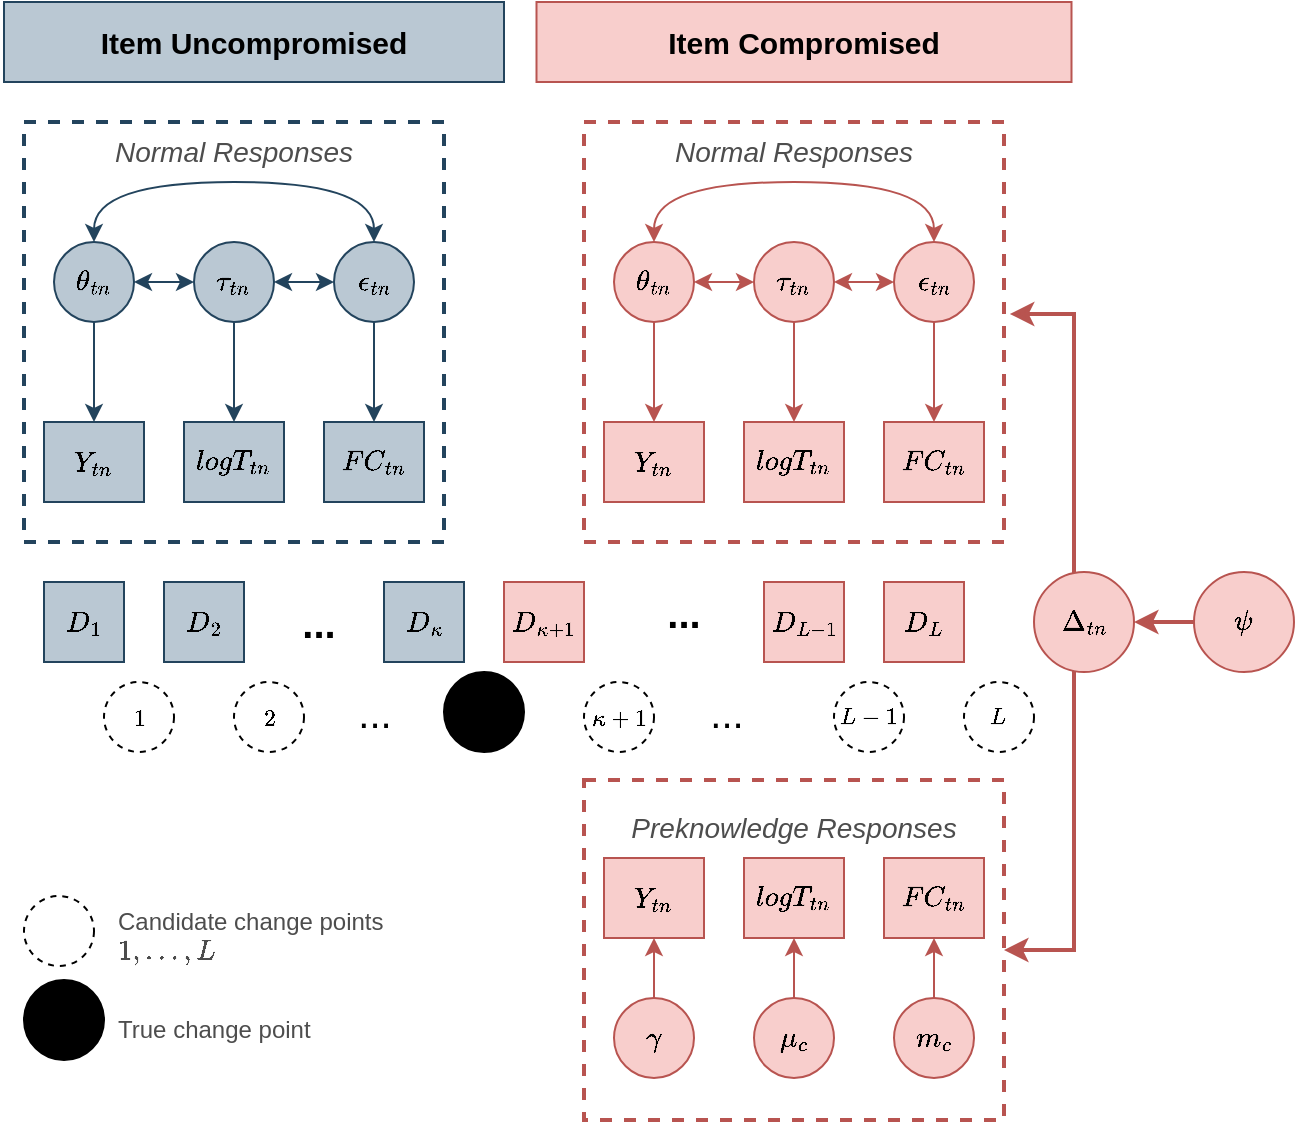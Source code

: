 <mxfile version="28.2.0" pages="8">
  <diagram name="Model flowchart" id="gy4s0TE1F60DZMJvIQby">
    <mxGraphModel dx="966" dy="655" grid="1" gridSize="10" guides="1" tooltips="1" connect="1" arrows="1" fold="1" page="1" pageScale="1" pageWidth="827" pageHeight="1169" math="1" shadow="0">
      <root>
        <mxCell id="0" />
        <mxCell id="1" parent="0" />
        <mxCell id="rplJDwAlL-Y5qZSeV7_r-74" value="" style="rounded=0;whiteSpace=wrap;html=1;strokeWidth=2;dashed=1;fillColor=none;strokeColor=#b85450;" parent="1" vertex="1">
          <mxGeometry x="365" y="180" width="210" height="210" as="geometry" />
        </mxCell>
        <mxCell id="rplJDwAlL-Y5qZSeV7_r-59" value="" style="rounded=0;whiteSpace=wrap;html=1;strokeWidth=2;dashed=1;fillColor=none;strokeColor=#23445d;" parent="1" vertex="1">
          <mxGeometry x="85" y="180" width="210" height="210" as="geometry" />
        </mxCell>
        <mxCell id="rplJDwAlL-Y5qZSeV7_r-1" value="$$D_1$$" style="rounded=0;whiteSpace=wrap;html=1;fillColor=#bac8d3;strokeColor=#23445d;" parent="1" vertex="1">
          <mxGeometry x="95" y="410" width="40" height="40" as="geometry" />
        </mxCell>
        <mxCell id="rplJDwAlL-Y5qZSeV7_r-2" value="$$D_2$$" style="rounded=0;whiteSpace=wrap;html=1;fillColor=#bac8d3;strokeColor=#23445d;" parent="1" vertex="1">
          <mxGeometry x="155" y="410" width="40" height="40" as="geometry" />
        </mxCell>
        <mxCell id="rplJDwAlL-Y5qZSeV7_r-7" value="$$D_\kappa$$" style="rounded=0;whiteSpace=wrap;html=1;fillColor=#bac8d3;strokeColor=#23445d;" parent="1" vertex="1">
          <mxGeometry x="265" y="410" width="40" height="40" as="geometry" />
        </mxCell>
        <mxCell id="rplJDwAlL-Y5qZSeV7_r-8" value="$$D_{\kappa+1}$$" style="rounded=0;whiteSpace=wrap;html=1;fillColor=#f8cecc;strokeColor=#b85450;" parent="1" vertex="1">
          <mxGeometry x="325" y="410" width="40" height="40" as="geometry" />
        </mxCell>
        <mxCell id="rplJDwAlL-Y5qZSeV7_r-9" value="$$D_{L-1}$$" style="rounded=0;whiteSpace=wrap;html=1;fillColor=#f8cecc;strokeColor=#b85450;" parent="1" vertex="1">
          <mxGeometry x="455" y="410" width="40" height="40" as="geometry" />
        </mxCell>
        <mxCell id="rplJDwAlL-Y5qZSeV7_r-10" value="$$D_L$$" style="rounded=0;whiteSpace=wrap;html=1;fillColor=#f8cecc;strokeColor=#b85450;" parent="1" vertex="1">
          <mxGeometry x="515" y="410" width="40" height="40" as="geometry" />
        </mxCell>
        <mxCell id="rplJDwAlL-Y5qZSeV7_r-11" value="..." style="text;html=1;align=center;verticalAlign=middle;whiteSpace=wrap;rounded=0;fontSize=20;fontStyle=1;fillColor=none;strokeColor=none;" parent="1" vertex="1">
          <mxGeometry x="210" y="420" width="45" height="20" as="geometry" />
        </mxCell>
        <mxCell id="rplJDwAlL-Y5qZSeV7_r-13" value="..." style="text;html=1;align=center;verticalAlign=middle;whiteSpace=wrap;rounded=0;fontSize=20;fontStyle=1;fillColor=none;strokeColor=none;" parent="1" vertex="1">
          <mxGeometry x="385" y="410" width="60" height="30" as="geometry" />
        </mxCell>
        <mxCell id="rplJDwAlL-Y5qZSeV7_r-99" style="edgeStyle=orthogonalEdgeStyle;rounded=0;orthogonalLoop=1;jettySize=auto;html=1;entryX=1;entryY=0.5;entryDx=0;entryDy=0;strokeWidth=2;fillColor=#f8cecc;strokeColor=#b85450;exitX=0.38;exitY=0.9;exitDx=0;exitDy=0;exitPerimeter=0;" parent="1" source="rplJDwAlL-Y5qZSeV7_r-98" target="rplJDwAlL-Y5qZSeV7_r-88" edge="1">
          <mxGeometry relative="1" as="geometry">
            <Array as="points">
              <mxPoint x="610" y="450" />
              <mxPoint x="610" y="594" />
            </Array>
            <mxPoint x="610" y="503.495" as="sourcePoint" />
          </mxGeometry>
        </mxCell>
        <mxCell id="rplJDwAlL-Y5qZSeV7_r-98" value="$$\Delta_{tn}$$" style="ellipse;whiteSpace=wrap;html=1;aspect=fixed;fillColor=#f8cecc;strokeColor=#b85450;" parent="1" vertex="1">
          <mxGeometry x="590" y="405" width="50" height="50" as="geometry" />
        </mxCell>
        <mxCell id="rplJDwAlL-Y5qZSeV7_r-100" style="edgeStyle=orthogonalEdgeStyle;rounded=0;orthogonalLoop=1;jettySize=auto;html=1;entryX=1.014;entryY=0.457;entryDx=0;entryDy=0;entryPerimeter=0;strokeWidth=2;fillColor=#f8cecc;strokeColor=#b85450;" parent="1" source="rplJDwAlL-Y5qZSeV7_r-98" target="rplJDwAlL-Y5qZSeV7_r-74" edge="1">
          <mxGeometry relative="1" as="geometry">
            <Array as="points">
              <mxPoint x="610" y="276" />
            </Array>
          </mxGeometry>
        </mxCell>
        <mxCell id="rplJDwAlL-Y5qZSeV7_r-36" style="edgeStyle=orthogonalEdgeStyle;rounded=0;orthogonalLoop=1;jettySize=auto;html=1;entryX=0.5;entryY=0;entryDx=0;entryDy=0;fillColor=#bac8d3;strokeColor=#23445d;" parent="1" source="rplJDwAlL-Y5qZSeV7_r-16" target="rplJDwAlL-Y5qZSeV7_r-17" edge="1">
          <mxGeometry relative="1" as="geometry" />
        </mxCell>
        <mxCell id="rplJDwAlL-Y5qZSeV7_r-16" value="$$\theta_{tn}$$" style="ellipse;whiteSpace=wrap;html=1;aspect=fixed;fillColor=#bac8d3;strokeColor=#23445d;" parent="1" vertex="1">
          <mxGeometry x="100" y="240" width="40" height="40" as="geometry" />
        </mxCell>
        <mxCell id="rplJDwAlL-Y5qZSeV7_r-17" value="$$Y_{tn}$$" style="rounded=0;whiteSpace=wrap;html=1;fillColor=#bac8d3;strokeColor=#23445d;" parent="1" vertex="1">
          <mxGeometry x="95" y="330" width="50" height="40" as="geometry" />
        </mxCell>
        <mxCell id="rplJDwAlL-Y5qZSeV7_r-37" style="edgeStyle=orthogonalEdgeStyle;rounded=0;orthogonalLoop=1;jettySize=auto;html=1;entryX=0.5;entryY=0;entryDx=0;entryDy=0;fillColor=#bac8d3;strokeColor=#23445d;" parent="1" source="rplJDwAlL-Y5qZSeV7_r-20" target="rplJDwAlL-Y5qZSeV7_r-21" edge="1">
          <mxGeometry relative="1" as="geometry" />
        </mxCell>
        <mxCell id="rplJDwAlL-Y5qZSeV7_r-20" value="$$\tau_{tn}$$" style="ellipse;whiteSpace=wrap;html=1;aspect=fixed;fillColor=#bac8d3;strokeColor=#23445d;" parent="1" vertex="1">
          <mxGeometry x="170" y="240" width="40" height="40" as="geometry" />
        </mxCell>
        <mxCell id="rplJDwAlL-Y5qZSeV7_r-21" value="$$logT_{tn}$$" style="rounded=0;whiteSpace=wrap;html=1;fillColor=#bac8d3;strokeColor=#23445d;" parent="1" vertex="1">
          <mxGeometry x="165" y="330" width="50" height="40" as="geometry" />
        </mxCell>
        <mxCell id="rplJDwAlL-Y5qZSeV7_r-38" style="edgeStyle=orthogonalEdgeStyle;rounded=0;orthogonalLoop=1;jettySize=auto;html=1;entryX=0.5;entryY=0;entryDx=0;entryDy=0;fillColor=#bac8d3;strokeColor=#23445d;" parent="1" source="rplJDwAlL-Y5qZSeV7_r-23" target="rplJDwAlL-Y5qZSeV7_r-24" edge="1">
          <mxGeometry relative="1" as="geometry" />
        </mxCell>
        <mxCell id="rplJDwAlL-Y5qZSeV7_r-23" value="$$\epsilon_{tn}$$" style="ellipse;whiteSpace=wrap;html=1;aspect=fixed;fillColor=#bac8d3;strokeColor=#23445d;" parent="1" vertex="1">
          <mxGeometry x="240" y="240" width="40" height="40" as="geometry" />
        </mxCell>
        <mxCell id="rplJDwAlL-Y5qZSeV7_r-24" value="$$FC_{tn}$$" style="rounded=0;whiteSpace=wrap;html=1;fillColor=#bac8d3;strokeColor=#23445d;" parent="1" vertex="1">
          <mxGeometry x="235" y="330" width="50" height="40" as="geometry" />
        </mxCell>
        <mxCell id="rplJDwAlL-Y5qZSeV7_r-39" value="" style="endArrow=classic;startArrow=classic;html=1;rounded=0;exitX=1;exitY=0.5;exitDx=0;exitDy=0;entryX=0;entryY=0.5;entryDx=0;entryDy=0;fillColor=#bac8d3;strokeColor=#23445d;" parent="1" source="rplJDwAlL-Y5qZSeV7_r-16" target="rplJDwAlL-Y5qZSeV7_r-20" edge="1">
          <mxGeometry width="50" height="50" relative="1" as="geometry">
            <mxPoint x="390" y="370" as="sourcePoint" />
            <mxPoint x="440" y="320" as="targetPoint" />
          </mxGeometry>
        </mxCell>
        <mxCell id="rplJDwAlL-Y5qZSeV7_r-40" value="" style="endArrow=classic;startArrow=classic;html=1;rounded=0;exitX=1;exitY=0.5;exitDx=0;exitDy=0;entryX=0;entryY=0.5;entryDx=0;entryDy=0;fillColor=#bac8d3;strokeColor=#23445d;" parent="1" source="rplJDwAlL-Y5qZSeV7_r-20" target="rplJDwAlL-Y5qZSeV7_r-23" edge="1">
          <mxGeometry width="50" height="50" relative="1" as="geometry">
            <mxPoint x="150" y="260" as="sourcePoint" />
            <mxPoint x="180" y="260" as="targetPoint" />
          </mxGeometry>
        </mxCell>
        <mxCell id="rplJDwAlL-Y5qZSeV7_r-41" value="" style="endArrow=classic;startArrow=classic;html=1;rounded=0;exitX=0.5;exitY=0;exitDx=0;exitDy=0;entryX=0.5;entryY=0;entryDx=0;entryDy=0;edgeStyle=orthogonalEdgeStyle;curved=1;fillColor=#bac8d3;strokeColor=#23445d;" parent="1" source="rplJDwAlL-Y5qZSeV7_r-16" target="rplJDwAlL-Y5qZSeV7_r-23" edge="1">
          <mxGeometry width="50" height="50" relative="1" as="geometry">
            <mxPoint x="390" y="370" as="sourcePoint" />
            <mxPoint x="440" y="320" as="targetPoint" />
            <Array as="points">
              <mxPoint x="120" y="210" />
              <mxPoint x="260" y="210" />
            </Array>
          </mxGeometry>
        </mxCell>
        <mxCell id="rplJDwAlL-Y5qZSeV7_r-62" style="edgeStyle=orthogonalEdgeStyle;rounded=0;orthogonalLoop=1;jettySize=auto;html=1;entryX=0.5;entryY=0;entryDx=0;entryDy=0;fillColor=#f8cecc;strokeColor=#b85450;" parent="1" source="rplJDwAlL-Y5qZSeV7_r-63" target="rplJDwAlL-Y5qZSeV7_r-64" edge="1">
          <mxGeometry relative="1" as="geometry" />
        </mxCell>
        <mxCell id="rplJDwAlL-Y5qZSeV7_r-63" value="$$\theta_{tn}$$" style="ellipse;whiteSpace=wrap;html=1;aspect=fixed;fillColor=#f8cecc;strokeColor=#b85450;" parent="1" vertex="1">
          <mxGeometry x="380" y="240" width="40" height="40" as="geometry" />
        </mxCell>
        <mxCell id="rplJDwAlL-Y5qZSeV7_r-64" value="$$Y_{tn}$$" style="rounded=0;whiteSpace=wrap;html=1;fillColor=#f8cecc;strokeColor=#b85450;" parent="1" vertex="1">
          <mxGeometry x="375" y="330" width="50" height="40" as="geometry" />
        </mxCell>
        <mxCell id="rplJDwAlL-Y5qZSeV7_r-65" style="edgeStyle=orthogonalEdgeStyle;rounded=0;orthogonalLoop=1;jettySize=auto;html=1;entryX=0.5;entryY=0;entryDx=0;entryDy=0;fillColor=#f8cecc;strokeColor=#b85450;" parent="1" source="rplJDwAlL-Y5qZSeV7_r-66" target="rplJDwAlL-Y5qZSeV7_r-67" edge="1">
          <mxGeometry relative="1" as="geometry" />
        </mxCell>
        <mxCell id="rplJDwAlL-Y5qZSeV7_r-66" value="$$\tau_{tn}$$" style="ellipse;whiteSpace=wrap;html=1;aspect=fixed;fillColor=#f8cecc;strokeColor=#b85450;" parent="1" vertex="1">
          <mxGeometry x="450" y="240" width="40" height="40" as="geometry" />
        </mxCell>
        <mxCell id="rplJDwAlL-Y5qZSeV7_r-67" value="$$logT_{tn}$$" style="rounded=0;whiteSpace=wrap;html=1;fillColor=#f8cecc;strokeColor=#b85450;" parent="1" vertex="1">
          <mxGeometry x="445" y="330" width="50" height="40" as="geometry" />
        </mxCell>
        <mxCell id="rplJDwAlL-Y5qZSeV7_r-68" style="edgeStyle=orthogonalEdgeStyle;rounded=0;orthogonalLoop=1;jettySize=auto;html=1;entryX=0.5;entryY=0;entryDx=0;entryDy=0;fillColor=#f8cecc;strokeColor=#b85450;" parent="1" source="rplJDwAlL-Y5qZSeV7_r-69" target="rplJDwAlL-Y5qZSeV7_r-70" edge="1">
          <mxGeometry relative="1" as="geometry" />
        </mxCell>
        <mxCell id="rplJDwAlL-Y5qZSeV7_r-69" value="$$\epsilon_{tn}$$" style="ellipse;whiteSpace=wrap;html=1;aspect=fixed;fillColor=#f8cecc;strokeColor=#b85450;" parent="1" vertex="1">
          <mxGeometry x="520" y="240" width="40" height="40" as="geometry" />
        </mxCell>
        <mxCell id="rplJDwAlL-Y5qZSeV7_r-70" value="$$FC_{tn}$$" style="rounded=0;whiteSpace=wrap;html=1;fillColor=#f8cecc;strokeColor=#b85450;" parent="1" vertex="1">
          <mxGeometry x="515" y="330" width="50" height="40" as="geometry" />
        </mxCell>
        <mxCell id="rplJDwAlL-Y5qZSeV7_r-71" value="" style="endArrow=classic;startArrow=classic;html=1;rounded=0;exitX=1;exitY=0.5;exitDx=0;exitDy=0;entryX=0;entryY=0.5;entryDx=0;entryDy=0;fillColor=#f8cecc;strokeColor=#b85450;" parent="1" source="rplJDwAlL-Y5qZSeV7_r-63" target="rplJDwAlL-Y5qZSeV7_r-66" edge="1">
          <mxGeometry width="50" height="50" relative="1" as="geometry">
            <mxPoint x="670" y="370" as="sourcePoint" />
            <mxPoint x="720" y="320" as="targetPoint" />
          </mxGeometry>
        </mxCell>
        <mxCell id="rplJDwAlL-Y5qZSeV7_r-72" value="" style="endArrow=classic;startArrow=classic;html=1;rounded=0;exitX=1;exitY=0.5;exitDx=0;exitDy=0;entryX=0;entryY=0.5;entryDx=0;entryDy=0;fillColor=#f8cecc;strokeColor=#b85450;" parent="1" source="rplJDwAlL-Y5qZSeV7_r-66" target="rplJDwAlL-Y5qZSeV7_r-69" edge="1">
          <mxGeometry width="50" height="50" relative="1" as="geometry">
            <mxPoint x="430" y="260" as="sourcePoint" />
            <mxPoint x="460" y="260" as="targetPoint" />
          </mxGeometry>
        </mxCell>
        <mxCell id="rplJDwAlL-Y5qZSeV7_r-73" value="" style="endArrow=classic;startArrow=classic;html=1;rounded=0;exitX=0.5;exitY=0;exitDx=0;exitDy=0;entryX=0.5;entryY=0;entryDx=0;entryDy=0;edgeStyle=orthogonalEdgeStyle;curved=1;fillColor=#f8cecc;strokeColor=#b85450;" parent="1" source="rplJDwAlL-Y5qZSeV7_r-63" target="rplJDwAlL-Y5qZSeV7_r-69" edge="1">
          <mxGeometry width="50" height="50" relative="1" as="geometry">
            <mxPoint x="670" y="370" as="sourcePoint" />
            <mxPoint x="720" y="320" as="targetPoint" />
            <Array as="points">
              <mxPoint x="400" y="210" />
              <mxPoint x="540" y="210" />
            </Array>
          </mxGeometry>
        </mxCell>
        <mxCell id="rplJDwAlL-Y5qZSeV7_r-88" value="" style="rounded=0;whiteSpace=wrap;html=1;strokeWidth=2;dashed=1;fillColor=none;strokeColor=#b85450;" parent="1" vertex="1">
          <mxGeometry x="365" y="509" width="210" height="170" as="geometry" />
        </mxCell>
        <mxCell id="rplJDwAlL-Y5qZSeV7_r-92" style="edgeStyle=orthogonalEdgeStyle;rounded=0;orthogonalLoop=1;jettySize=auto;html=1;entryX=0.5;entryY=1;entryDx=0;entryDy=0;fillColor=#f8cecc;strokeColor=#b85450;" parent="1" source="rplJDwAlL-Y5qZSeV7_r-77" target="rplJDwAlL-Y5qZSeV7_r-78" edge="1">
          <mxGeometry relative="1" as="geometry" />
        </mxCell>
        <mxCell id="rplJDwAlL-Y5qZSeV7_r-77" value="$$\gamma$$" style="ellipse;whiteSpace=wrap;html=1;aspect=fixed;fillColor=#f8cecc;strokeColor=#b85450;" parent="1" vertex="1">
          <mxGeometry x="380" y="618" width="40" height="40" as="geometry" />
        </mxCell>
        <mxCell id="rplJDwAlL-Y5qZSeV7_r-78" value="$$Y_{tn}$$" style="rounded=0;whiteSpace=wrap;html=1;fillColor=#f8cecc;strokeColor=#b85450;" parent="1" vertex="1">
          <mxGeometry x="375" y="548" width="50" height="40" as="geometry" />
        </mxCell>
        <mxCell id="rplJDwAlL-Y5qZSeV7_r-93" style="edgeStyle=orthogonalEdgeStyle;rounded=0;orthogonalLoop=1;jettySize=auto;html=1;fillColor=#f8cecc;strokeColor=#b85450;" parent="1" source="rplJDwAlL-Y5qZSeV7_r-80" target="rplJDwAlL-Y5qZSeV7_r-81" edge="1">
          <mxGeometry relative="1" as="geometry" />
        </mxCell>
        <mxCell id="rplJDwAlL-Y5qZSeV7_r-80" value="$$\mu_c$$" style="ellipse;whiteSpace=wrap;html=1;aspect=fixed;fillColor=#f8cecc;strokeColor=#b85450;" parent="1" vertex="1">
          <mxGeometry x="450" y="618" width="40" height="40" as="geometry" />
        </mxCell>
        <mxCell id="rplJDwAlL-Y5qZSeV7_r-81" value="$$logT_{tn}$$" style="rounded=0;whiteSpace=wrap;html=1;fillColor=#f8cecc;strokeColor=#b85450;" parent="1" vertex="1">
          <mxGeometry x="445" y="548" width="50" height="40" as="geometry" />
        </mxCell>
        <mxCell id="rplJDwAlL-Y5qZSeV7_r-96" style="edgeStyle=orthogonalEdgeStyle;rounded=0;orthogonalLoop=1;jettySize=auto;html=1;entryX=0.5;entryY=1;entryDx=0;entryDy=0;fillColor=#f8cecc;strokeColor=#b85450;" parent="1" source="rplJDwAlL-Y5qZSeV7_r-83" target="rplJDwAlL-Y5qZSeV7_r-84" edge="1">
          <mxGeometry relative="1" as="geometry" />
        </mxCell>
        <mxCell id="rplJDwAlL-Y5qZSeV7_r-83" value="$$m_c$$" style="ellipse;whiteSpace=wrap;html=1;aspect=fixed;fillColor=#f8cecc;strokeColor=#b85450;" parent="1" vertex="1">
          <mxGeometry x="520" y="618" width="40" height="40" as="geometry" />
        </mxCell>
        <mxCell id="rplJDwAlL-Y5qZSeV7_r-84" value="$$FC_{tn}$$" style="rounded=0;whiteSpace=wrap;html=1;fillColor=#f8cecc;strokeColor=#b85450;" parent="1" vertex="1">
          <mxGeometry x="515" y="548" width="50" height="40" as="geometry" />
        </mxCell>
        <mxCell id="rplJDwAlL-Y5qZSeV7_r-103" value="Item Uncompromised" style="rounded=0;whiteSpace=wrap;html=1;fillColor=#bac8d3;strokeColor=#23445d;fontSize=15;fontStyle=1" parent="1" vertex="1">
          <mxGeometry x="75" y="120" width="250" height="40" as="geometry" />
        </mxCell>
        <mxCell id="rplJDwAlL-Y5qZSeV7_r-104" value="Item Compromised" style="rounded=0;whiteSpace=wrap;html=1;fillColor=#f8cecc;strokeColor=#b85450;fontSize=15;fontStyle=1" parent="1" vertex="1">
          <mxGeometry x="341.25" y="120" width="267.5" height="40" as="geometry" />
        </mxCell>
        <mxCell id="ndhHJkL2Yc7zSno06L-X-19" value="$$\psi$$" style="ellipse;whiteSpace=wrap;html=1;aspect=fixed;fillColor=#f8cecc;strokeColor=#b85450;" parent="1" vertex="1">
          <mxGeometry x="670" y="405" width="50" height="50" as="geometry" />
        </mxCell>
        <mxCell id="ndhHJkL2Yc7zSno06L-X-21" style="edgeStyle=orthogonalEdgeStyle;rounded=0;orthogonalLoop=1;jettySize=auto;html=1;entryX=1;entryY=0.5;entryDx=0;entryDy=0;strokeWidth=2;fillColor=#f8cecc;strokeColor=#b85450;exitX=0;exitY=0.5;exitDx=0;exitDy=0;" parent="1" source="ndhHJkL2Yc7zSno06L-X-19" target="rplJDwAlL-Y5qZSeV7_r-98" edge="1">
          <mxGeometry relative="1" as="geometry">
            <Array as="points">
              <mxPoint x="670" y="430" />
              <mxPoint x="670" y="430" />
            </Array>
            <mxPoint x="735" y="500" as="sourcePoint" />
            <mxPoint x="700" y="596" as="targetPoint" />
          </mxGeometry>
        </mxCell>
        <mxCell id="Zc_om1HwBll4Ws57w6Fa-1" value="$$\kappa$$" style="ellipse;whiteSpace=wrap;html=1;aspect=fixed;fillColor=#f8cecc;strokeColor=default;fillStyle=auto;gradientColor=light-dark(#bac8d3, #ededed);gradientDirection=west;" parent="1" vertex="1">
          <mxGeometry x="295" y="455" width="40" height="40" as="geometry" />
        </mxCell>
        <mxCell id="Zc_om1HwBll4Ws57w6Fa-2" value="True change point" style="text;html=1;align=left;verticalAlign=middle;whiteSpace=wrap;rounded=0;fontColor=#4D4D4D;" parent="1" vertex="1">
          <mxGeometry x="130" y="619" width="120" height="30" as="geometry" />
        </mxCell>
        <mxCell id="mwQCCoF-bttuYkdakH4d-2" value="Normal Responses" style="text;html=1;align=center;verticalAlign=middle;whiteSpace=wrap;rounded=0;fontSize=14;fontStyle=2;fontColor=#4D4D4D;" parent="1" vertex="1">
          <mxGeometry x="375" y="180" width="190" height="30" as="geometry" />
        </mxCell>
        <mxCell id="mwQCCoF-bttuYkdakH4d-3" value="Preknowledge Responses" style="text;html=1;align=center;verticalAlign=middle;whiteSpace=wrap;rounded=0;fontSize=14;fontStyle=2;fontColor=#4D4D4D;" parent="1" vertex="1">
          <mxGeometry x="365" y="520" width="210" height="25" as="geometry" />
        </mxCell>
        <mxCell id="mwQCCoF-bttuYkdakH4d-4" value="Normal Responses" style="text;html=1;align=center;verticalAlign=middle;whiteSpace=wrap;rounded=0;fontSize=14;fontStyle=2;fontColor=#4D4D4D;" parent="1" vertex="1">
          <mxGeometry x="95" y="180" width="190" height="30" as="geometry" />
        </mxCell>
        <mxCell id="IAB_tmYEr1vZ0wd2QFts-17" value="$$\kappa$$" style="ellipse;whiteSpace=wrap;html=1;aspect=fixed;fillColor=#f8cecc;strokeColor=default;fillStyle=auto;gradientColor=light-dark(#bac8d3, #ededed);gradientDirection=west;" parent="1" vertex="1">
          <mxGeometry x="85" y="609" width="40" height="40" as="geometry" />
        </mxCell>
        <mxCell id="IAB_tmYEr1vZ0wd2QFts-18" value="Candidate change points \(1,\dots,L\)" style="text;html=1;align=left;verticalAlign=middle;whiteSpace=wrap;rounded=0;fontColor=#4D4D4D;" parent="1" vertex="1">
          <mxGeometry x="130" y="572" width="160" height="30" as="geometry" />
        </mxCell>
        <mxCell id="IAB_tmYEr1vZ0wd2QFts-19" value="$$1$$" style="ellipse;whiteSpace=wrap;html=1;aspect=fixed;fillColor=none;strokeColor=default;fillStyle=auto;gradientColor=light-dark(#bac8d3, #ededed);gradientDirection=west;dashed=1;fontSize=10;" parent="1" vertex="1">
          <mxGeometry x="125" y="460" width="35" height="35" as="geometry" />
        </mxCell>
        <mxCell id="IAB_tmYEr1vZ0wd2QFts-20" value="$$2$$" style="ellipse;whiteSpace=wrap;html=1;aspect=fixed;fillColor=none;strokeColor=default;fillStyle=auto;gradientColor=light-dark(#bac8d3, #ededed);gradientDirection=west;dashed=1;fontSize=10;" parent="1" vertex="1">
          <mxGeometry x="190" y="460" width="35" height="35" as="geometry" />
        </mxCell>
        <mxCell id="IAB_tmYEr1vZ0wd2QFts-21" value="$$\kappa +1$$" style="ellipse;whiteSpace=wrap;html=1;aspect=fixed;fillColor=none;strokeColor=default;fillStyle=auto;gradientColor=light-dark(#bac8d3, #ededed);gradientDirection=west;dashed=1;fontSize=10;" parent="1" vertex="1">
          <mxGeometry x="365" y="460" width="35" height="35" as="geometry" />
        </mxCell>
        <mxCell id="IAB_tmYEr1vZ0wd2QFts-25" value="$$L-1$$" style="ellipse;whiteSpace=wrap;html=1;aspect=fixed;fillColor=none;strokeColor=default;fillStyle=auto;gradientColor=light-dark(#bac8d3, #ededed);gradientDirection=west;dashed=1;fontSize=10;" parent="1" vertex="1">
          <mxGeometry x="490" y="460" width="35" height="35" as="geometry" />
        </mxCell>
        <mxCell id="IAB_tmYEr1vZ0wd2QFts-26" value="$$L$$" style="ellipse;whiteSpace=wrap;html=1;aspect=fixed;fillColor=none;strokeColor=default;fillStyle=auto;gradientColor=light-dark(#bac8d3, #ededed);gradientDirection=west;dashed=1;fontSize=10;" parent="1" vertex="1">
          <mxGeometry x="555" y="460" width="35" height="35" as="geometry" />
        </mxCell>
        <mxCell id="IAB_tmYEr1vZ0wd2QFts-28" value="" style="ellipse;whiteSpace=wrap;html=1;aspect=fixed;fillColor=none;strokeColor=default;fillStyle=auto;gradientColor=light-dark(#bac8d3, #ededed);gradientDirection=west;dashed=1;fontSize=10;" parent="1" vertex="1">
          <mxGeometry x="85" y="567" width="35" height="35" as="geometry" />
        </mxCell>
        <mxCell id="IAB_tmYEr1vZ0wd2QFts-30" value="..." style="text;html=1;align=center;verticalAlign=middle;whiteSpace=wrap;rounded=0;fontSize=20;fontStyle=0;fillColor=none;strokeColor=none;" parent="1" vertex="1">
          <mxGeometry x="237.5" y="465" width="45" height="20" as="geometry" />
        </mxCell>
        <mxCell id="IAB_tmYEr1vZ0wd2QFts-31" value="..." style="text;html=1;align=center;verticalAlign=middle;whiteSpace=wrap;rounded=0;fontSize=20;fontStyle=0;fillColor=none;strokeColor=none;" parent="1" vertex="1">
          <mxGeometry x="414" y="465" width="45" height="20" as="geometry" />
        </mxCell>
      </root>
    </mxGraphModel>
  </diagram>
  <diagram id="Xb_QVjPftWUjVfuzGZ-A" name="Model fomula">
    <mxGraphModel dx="1793" dy="655" grid="1" gridSize="10" guides="1" tooltips="1" connect="1" arrows="1" fold="1" page="1" pageScale="1" pageWidth="827" pageHeight="1169" math="1" shadow="0">
      <root>
        <mxCell id="0" />
        <mxCell id="1" parent="0" />
        <mxCell id="KVSVdie-cAVIHfyiZOP4-1" value="" style="group" parent="1" vertex="1" connectable="0">
          <mxGeometry x="20" y="140" width="220" height="480" as="geometry" />
        </mxCell>
        <mxCell id="KVSVdie-cAVIHfyiZOP4-2" value="" style="rounded=1;whiteSpace=wrap;html=1;labelPosition=center;verticalLabelPosition=middle;align=left;verticalAlign=middle;textDirection=ltr;spacing=1;fontFamily=Times New Roman;strokeWidth=3;movable=1;resizable=1;rotatable=1;deletable=1;editable=1;locked=0;connectable=1;strokeColor=light-dark(#0d5b9d, #ededed);" parent="KVSVdie-cAVIHfyiZOP4-1" vertex="1">
          <mxGeometry width="220" height="400" as="geometry" />
        </mxCell>
        <mxCell id="A-LZPM26YrLOcIEpCL6b-12" value="" style="group" parent="KVSVdie-cAVIHfyiZOP4-1" vertex="1" connectable="0">
          <mxGeometry x="5" y="40" width="210" height="60" as="geometry" />
        </mxCell>
        <mxCell id="KVSVdie-cAVIHfyiZOP4-10" value="&lt;b&gt;Response:&lt;/b&gt;" style="text;html=1;align=center;verticalAlign=middle;whiteSpace=wrap;rounded=0;" parent="A-LZPM26YrLOcIEpCL6b-12" vertex="1">
          <mxGeometry x="8" width="60" height="30" as="geometry" />
        </mxCell>
        <mxCell id="KVSVdie-cAVIHfyiZOP4-12" value="$$P(Y_{tni})=\frac{\exp( a_i&amp;nbsp;(\theta_{tn}-b_i))}{1+exp( a_i&amp;nbsp;(\theta_{tn}-b_i))}&amp;nbsp;$$" style="text;html=1;align=center;verticalAlign=middle;whiteSpace=wrap;rounded=0;" parent="A-LZPM26YrLOcIEpCL6b-12" vertex="1">
          <mxGeometry y="30" width="210" height="30" as="geometry" />
        </mxCell>
        <mxCell id="A-LZPM26YrLOcIEpCL6b-13" value="" style="group" parent="KVSVdie-cAVIHfyiZOP4-1" vertex="1" connectable="0">
          <mxGeometry x="5" y="130" width="180" height="60" as="geometry" />
        </mxCell>
        <mxCell id="A-LZPM26YrLOcIEpCL6b-3" value="&lt;b&gt;Response Time:&lt;/b&gt;" style="text;html=1;align=center;verticalAlign=middle;whiteSpace=wrap;rounded=0;" parent="A-LZPM26YrLOcIEpCL6b-13" vertex="1">
          <mxGeometry x="4" width="96" height="30" as="geometry" />
        </mxCell>
        <mxCell id="A-LZPM26YrLOcIEpCL6b-4" value="$$\log T_{tni} \sim \mathcal{N} (\beta_i - \tau_{tn}, \frac{1}{\omega_i^2}) $$" style="text;html=1;align=center;verticalAlign=middle;whiteSpace=wrap;rounded=0;" parent="A-LZPM26YrLOcIEpCL6b-13" vertex="1">
          <mxGeometry y="30" width="180" height="30" as="geometry" />
        </mxCell>
        <mxCell id="A-LZPM26YrLOcIEpCL6b-14" value="" style="group" parent="KVSVdie-cAVIHfyiZOP4-1" vertex="1" connectable="0">
          <mxGeometry x="9" y="210" width="191" height="60" as="geometry" />
        </mxCell>
        <mxCell id="A-LZPM26YrLOcIEpCL6b-5" value="&lt;b&gt;Fxiation Count:&lt;/b&gt;" style="text;html=1;align=center;verticalAlign=middle;whiteSpace=wrap;rounded=0;" parent="A-LZPM26YrLOcIEpCL6b-14" vertex="1">
          <mxGeometry x="-5" width="106" height="30" as="geometry" />
        </mxCell>
        <mxCell id="A-LZPM26YrLOcIEpCL6b-6" value="$$FC \sim \mathcal{NegBin}(\exp (m_i-\epsilon_{tn}), h)$$" style="text;html=1;align=center;verticalAlign=middle;whiteSpace=wrap;rounded=0;" parent="A-LZPM26YrLOcIEpCL6b-14" vertex="1">
          <mxGeometry x="11" y="30" width="180" height="30" as="geometry" />
        </mxCell>
        <mxCell id="A-LZPM26YrLOcIEpCL6b-15" value="" style="group" parent="KVSVdie-cAVIHfyiZOP4-1" vertex="1" connectable="0">
          <mxGeometry y="290" width="189" height="60" as="geometry" />
        </mxCell>
        <mxCell id="A-LZPM26YrLOcIEpCL6b-8" value="&lt;b&gt;Higher Order Structure:&lt;/b&gt;" style="text;html=1;align=center;verticalAlign=middle;whiteSpace=wrap;rounded=0;" parent="A-LZPM26YrLOcIEpCL6b-15" vertex="1">
          <mxGeometry width="160" height="30" as="geometry" />
        </mxCell>
        <mxCell id="A-LZPM26YrLOcIEpCL6b-9" value="$$(\theta_{tn},\,\tau_{tn},\,\epsilon_{tn})^{\!\top} \sim \mathcal{N}_3\!\big(\boldsymbol{\mu}_p,\boldsymbol{\Sigma}_p\big)$$" style="text;html=1;align=center;verticalAlign=middle;whiteSpace=wrap;rounded=0;" parent="A-LZPM26YrLOcIEpCL6b-15" vertex="1">
          <mxGeometry x="9" y="30" width="180" height="30" as="geometry" />
        </mxCell>
        <mxCell id="KVSVdie-cAVIHfyiZOP4-8" value="" style="rounded=0;whiteSpace=wrap;html=1;fillColor=light-dark(#0d5b9d, #ededed);strokeColor=none;" parent="KVSVdie-cAVIHfyiZOP4-1" vertex="1">
          <mxGeometry x="9" y="410" width="190" height="70" as="geometry" />
        </mxCell>
        <mxCell id="KVSVdie-cAVIHfyiZOP4-9" value="&lt;font style=&quot;font-size: 25px;&quot;&gt;&lt;b&gt;Nomral Response&lt;/b&gt;&lt;/font&gt;" style="text;html=1;align=center;verticalAlign=middle;whiteSpace=wrap;rounded=0;fontColor=#FFFFFF;fontFamily=Helvetica;" parent="KVSVdie-cAVIHfyiZOP4-1" vertex="1">
          <mxGeometry x="54" y="422" width="92.59" height="40" as="geometry" />
        </mxCell>
        <mxCell id="A-LZPM26YrLOcIEpCL6b-38" value="" style="rounded=0;whiteSpace=wrap;html=1;fillColor=light-dark(#ab211c, #ededed);strokeColor=none;" parent="1" vertex="1">
          <mxGeometry x="387" y="552" width="190" height="70" as="geometry" />
        </mxCell>
        <mxCell id="A-LZPM26YrLOcIEpCL6b-39" value="&lt;font style=&quot;font-size: 25px;&quot;&gt;&lt;b&gt;Mixture Model&lt;/b&gt;&lt;/font&gt;" style="text;html=1;align=center;verticalAlign=middle;whiteSpace=wrap;rounded=0;fontColor=#FFFFFF;fontFamily=Helvetica;" parent="1" vertex="1">
          <mxGeometry x="432" y="564" width="92.59" height="40" as="geometry" />
        </mxCell>
        <mxCell id="A-LZPM26YrLOcIEpCL6b-40" value="" style="rounded=1;whiteSpace=wrap;html=1;labelPosition=center;verticalLabelPosition=middle;align=left;verticalAlign=middle;textDirection=ltr;spacing=1;fontFamily=Times New Roman;strokeWidth=3;movable=1;resizable=1;rotatable=1;deletable=1;editable=1;locked=0;connectable=1;strokeColor=light-dark(#ab211c, #ededed);" parent="1" vertex="1">
          <mxGeometry x="290" y="140" width="380" height="400" as="geometry" />
        </mxCell>
        <mxCell id="A-LZPM26YrLOcIEpCL6b-42" value="&lt;b&gt;Response:&lt;/b&gt;" style="text;html=1;align=center;verticalAlign=middle;whiteSpace=wrap;rounded=0;" parent="1" vertex="1">
          <mxGeometry x="310" y="180" width="60" height="30" as="geometry" />
        </mxCell>
        <mxCell id="A-LZPM26YrLOcIEpCL6b-43" value="$$\begin{cases} \frac{\exp( a_i (\theta_{tn}-b_i))}{1+exp( a_i (\theta_{tn}-b_i))}, &amp;amp; \Delta_{tni}=0 \ \text{(Normal)}, \\[2pt] \gamma, &amp;amp; \Delta_{tni}=1 \ \text{(Preknowledge)} \end{cases}$$" style="text;html=1;align=center;verticalAlign=middle;whiteSpace=wrap;rounded=0;" parent="1" vertex="1">
          <mxGeometry x="310" y="220" width="270" height="30" as="geometry" />
        </mxCell>
        <mxCell id="A-LZPM26YrLOcIEpCL6b-45" value="&lt;b&gt;Response Time:&lt;/b&gt;" style="text;html=1;align=center;verticalAlign=middle;whiteSpace=wrap;rounded=0;" parent="1" vertex="1">
          <mxGeometry x="310" y="260" width="96" height="30" as="geometry" />
        </mxCell>
        <mxCell id="A-LZPM26YrLOcIEpCL6b-46" value="$$\begin{cases} \mathcal{N}(\beta_i-\tau_{tn},\ \frac{1}{\omega_i^2}), &amp;amp; \Delta_{tni}=0 \ \text{(Normal)},\\[2pt] \mathcal{N}(\mu_{c},\ \sigma_{c}^2),&amp;nbsp; &amp;nbsp; &amp;nbsp; &amp;nbsp;&amp;amp; \Delta_{tni}=1 \ \text{(Preknowledge)} \end{cases}$$" style="text;html=1;align=center;verticalAlign=middle;whiteSpace=wrap;rounded=0;" parent="1" vertex="1">
          <mxGeometry x="290" y="280" width="315" height="70" as="geometry" />
        </mxCell>
        <mxCell id="A-LZPM26YrLOcIEpCL6b-48" value="&lt;b&gt;Fxiation Count:&lt;/b&gt;" style="text;html=1;align=center;verticalAlign=middle;whiteSpace=wrap;rounded=0;" parent="1" vertex="1">
          <mxGeometry x="305" y="350" width="106" height="30" as="geometry" />
        </mxCell>
        <mxCell id="A-LZPM26YrLOcIEpCL6b-49" value="$$\begin{cases} \mathcal{NegBin}(\exp (m_i-\epsilon_{tn}), h_i), &amp;amp; \Delta_{tni}=0 \ \text{(Normal)}, \\[2pt] \mathcal{NegBin}( \exp (m_c),h_c), &amp;amp; \Delta_{tni}=1 \ \text{(Preknowledge)} \end{cases}$$" style="text;html=1;align=center;verticalAlign=middle;whiteSpace=wrap;rounded=0;" parent="1" vertex="1">
          <mxGeometry x="325" y="380" width="305" height="50" as="geometry" />
        </mxCell>
        <mxCell id="A-LZPM26YrLOcIEpCL6b-55" value="$$(\theta_{tn},\,\tau_{tn},\,\epsilon_{tn})^{\!\top} \sim \mathcal{N}_3\!\big(\boldsymbol{\mu}_p,\boldsymbol{\Sigma}_p\big)$$" style="text;html=1;align=center;verticalAlign=middle;whiteSpace=wrap;rounded=0;" parent="1" vertex="1">
          <mxGeometry x="315" y="470" width="180" height="30" as="geometry" />
        </mxCell>
        <mxCell id="A-LZPM26YrLOcIEpCL6b-51" value="&lt;b&gt;Higher Order Structure:&lt;/b&gt;" style="text;html=1;align=center;verticalAlign=middle;whiteSpace=wrap;rounded=0;" parent="1" vertex="1">
          <mxGeometry x="305" y="440" width="160" height="30" as="geometry" />
        </mxCell>
        <mxCell id="A-LZPM26YrLOcIEpCL6b-56" value="$$P(\Delta_{tni}) = \psi$$" style="text;html=1;align=center;verticalAlign=middle;whiteSpace=wrap;rounded=0;" parent="1" vertex="1">
          <mxGeometry x="312.75" y="495" width="92.5" height="30" as="geometry" />
        </mxCell>
        <mxCell id="A-LZPM26YrLOcIEpCL6b-62" value="" style="html=1;shadow=0;dashed=0;align=center;verticalAlign=middle;shape=mxgraph.arrows2.arrow;dy=0;dx=30;notch=30;strokeColor=default;fillColor=light-dark(#ab211c, #2a7e2b);gradientColor=light-dark(#0d5b9d, #116c88);gradientDirection=west;" parent="1" vertex="1">
          <mxGeometry x="20" y="60" width="640" height="58" as="geometry" />
        </mxCell>
        <mxCell id="A-LZPM26YrLOcIEpCL6b-63" value="&lt;b style=&quot;font-size: 25px;&quot;&gt;Uncompromised&lt;/b&gt;" style="text;html=1;align=center;verticalAlign=middle;whiteSpace=wrap;rounded=0;fontFamily=Helvetica;fontColor=#FFFFFF;" parent="1" vertex="1">
          <mxGeometry x="78.58" y="74.5" width="191.42" height="29" as="geometry" />
        </mxCell>
        <mxCell id="A-LZPM26YrLOcIEpCL6b-64" value="&lt;b style=&quot;font-size: 25px;&quot;&gt;Compromised&lt;/b&gt;" style="text;html=1;align=center;verticalAlign=middle;whiteSpace=wrap;rounded=0;fontFamily=Helvetica;fontColor=#FFFFFF;" parent="1" vertex="1">
          <mxGeometry x="373.8" y="74.5" width="220.84" height="29" as="geometry" />
        </mxCell>
        <mxCell id="EzXRyRb6K5loopKjNpa5-1" value="\(\theta\): Latent ability&lt;br&gt;\(a\): Item Discrimination&lt;br&gt;\(b\): Item Difficulty" style="text;html=1;align=left;verticalAlign=middle;whiteSpace=wrap;rounded=0;fontSize=13;" parent="1" vertex="1">
          <mxGeometry x="-130" y="206" width="130" height="50" as="geometry" />
        </mxCell>
        <mxCell id="EzXRyRb6K5loopKjNpa5-2" value="\(\beta\): Time Intensity&lt;br&gt;\(\tau\): Latent speed&lt;br&gt;\(\omega\): Time Discrimination" style="text;html=1;align=left;verticalAlign=middle;whiteSpace=wrap;rounded=0;fontSize=13;" parent="1" vertex="1">
          <mxGeometry x="-130" y="298" width="150" height="50" as="geometry" />
        </mxCell>
        <mxCell id="EzXRyRb6K5loopKjNpa5-3" value="\(m\): Visual Intensity&lt;br&gt;\(\epsilon\): Engagement&lt;br&gt;\(h\): Shape Parameter" style="text;html=1;align=left;verticalAlign=middle;whiteSpace=wrap;rounded=0;fontSize=13;" parent="1" vertex="1">
          <mxGeometry x="-130" y="382" width="140" height="50" as="geometry" />
        </mxCell>
        <mxCell id="eVqhcyS-HwuGWP0Trid--2" value="&lt;b&gt;2PL:&lt;/b&gt;" style="text;html=1;align=left;verticalAlign=middle;whiteSpace=wrap;rounded=0;" parent="1" vertex="1">
          <mxGeometry x="-130" y="175" width="100" height="40" as="geometry" />
        </mxCell>
        <mxCell id="eVqhcyS-HwuGWP0Trid--5" value="&lt;b&gt;LRTM:&lt;/b&gt;" style="text;html=1;align=left;verticalAlign=middle;whiteSpace=wrap;rounded=0;" parent="1" vertex="1">
          <mxGeometry x="-130" y="272" width="100" height="25" as="geometry" />
        </mxCell>
        <mxCell id="eVqhcyS-HwuGWP0Trid--6" value="&lt;b&gt;NBFM:&lt;/b&gt;" style="text;html=1;align=left;verticalAlign=middle;whiteSpace=wrap;rounded=0;" parent="1" vertex="1">
          <mxGeometry x="-130" y="357" width="100" height="25" as="geometry" />
        </mxCell>
        <mxCell id="6Hs1dVoWAMGfsdcOZdU6-1" value="&lt;div&gt;$$f_{1,(t)} = M_{01}(Y_{tni}|\theta_{tn},a_i,b_i) M_{02}(\log T_{tni}| \tau_{tn}, \beta_{i}, \omega_i) M_{03}(FC_{tni} | \epsilon_{tn}, m_{i}, h_i)$$&lt;/div&gt;" style="text;html=1;align=center;verticalAlign=middle;whiteSpace=wrap;rounded=0;fontSize=16;" vertex="1" parent="1">
          <mxGeometry x="-10" y="640" width="630" height="70" as="geometry" />
        </mxCell>
        <mxCell id="6Hs1dVoWAMGfsdcOZdU6-2" value="&lt;span style=&quot;font-size: 16px;&quot;&gt;$$f_{1,(t)} = M_{11}(Y_{tni}|\theta_{tn},a_i,b_i, \Delta_{tni}) M_{12}(\log T_{tni}| \tau_{tn}, \beta_{i}, \omega_i, \Delta_{tni}) M_{13}(FC_{tni} | \epsilon_{tn}, m_{i}, h_i, \Delta_{tni})$$&lt;/span&gt;" style="text;html=1;align=center;verticalAlign=middle;whiteSpace=wrap;rounded=0;" vertex="1" parent="1">
          <mxGeometry x="10" y="700" width="700" height="30" as="geometry" />
        </mxCell>
      </root>
    </mxGraphModel>
  </diagram>
  <diagram id="gpKpTMMCwcutkawp68Jb" name="Marginalized Likelihood">
    <mxGraphModel dx="1793" dy="655" grid="1" gridSize="10" guides="1" tooltips="1" connect="1" arrows="1" fold="1" page="1" pageScale="1" pageWidth="827" pageHeight="1169" math="1" shadow="0">
      <root>
        <mxCell id="0" />
        <mxCell id="1" parent="0" />
        <mxCell id="ctDExeu3ULgzUk05hakN-5" value="" style="rounded=0;whiteSpace=wrap;html=1;fillColor=#f8cecc;strokeWidth=2;dashed=1;strokeColor=#b85450;" parent="1" vertex="1">
          <mxGeometry x="476.5" y="850" width="505" height="200" as="geometry" />
        </mxCell>
        <mxCell id="ctDExeu3ULgzUk05hakN-4" value="" style="rounded=0;whiteSpace=wrap;html=1;fillColor=#ffe6cc;strokeWidth=2;dashed=1;strokeColor=#d79b00;" parent="1" vertex="1">
          <mxGeometry x="-20" y="850" width="497.5" height="200" as="geometry" />
        </mxCell>
        <mxCell id="ctDExeu3ULgzUk05hakN-1" value="" style="rounded=0;whiteSpace=wrap;html=1;fillColor=#dae8fc;strokeWidth=2;dashed=1;strokeColor=#6c8ebf;" parent="1" vertex="1">
          <mxGeometry x="-20" y="555" width="1000" height="295" as="geometry" />
        </mxCell>
        <mxCell id="2tOmSpjIE1QtGu3C-pAH-1" value="$$P(\mathbf D\mid \kappa=k)= \begin{cases} \displaystyle \prod_{t=1}^{L} f_{0,t}(D_t), &amp;amp; \text{if } k \ge L,\\[6pt] \displaystyle \underbrace{\prod_{t=1}^{k} f_{0,t}(D_t)}_{\text{pre-change model}}\;\; \underbrace{\prod_{t=k+1}^{L} f_{1,t}(D_t)}_{\text{post-change model}}, &amp;amp; \text{if } k &amp;lt; L. \end{cases}$$" style="text;html=1;align=center;verticalAlign=middle;whiteSpace=wrap;rounded=0;fontSize=15;" parent="1" vertex="1">
          <mxGeometry x="30" y="665" width="390" height="150" as="geometry" />
        </mxCell>
        <mxCell id="2tOmSpjIE1QtGu3C-pAH-2" value="Data at time point t: \(D_t=\{Y_t,\ \log T_t,\ \mathrm{FC}_t\}\)&lt;br&gt;Pre-change model: \(f_0\)&lt;div&gt;Post-change model: \(f_1\)&lt;br&gt;Likelihood gives the change point k:&lt;/div&gt;" style="text;html=1;align=left;verticalAlign=middle;whiteSpace=wrap;rounded=0;fontSize=18;" parent="1" vertex="1">
          <mxGeometry x="10" y="570" width="430" height="95" as="geometry" />
        </mxCell>
        <mxCell id="2tOmSpjIE1QtGu3C-pAH-3" value="A prior is placed on the change point \(\kappa\) with \(P(\kappa=t)=\pi_t\), where \( \vec{\pi}=(\pi_1,\ldots,\pi_L)\).&amp;nbsp;" style="text;html=1;align=left;verticalAlign=middle;whiteSpace=wrap;rounded=0;fontSize=18;" parent="1" vertex="1">
          <mxGeometry x="519" y="585" width="420" height="50" as="geometry" />
        </mxCell>
        <mxCell id="2tOmSpjIE1QtGu3C-pAH-5" value="\begin{equation}&#xa;P(\mathbf D| \vec {\pi})&#xa;=\sum_{t=1}^L \pi_t P(\mathbf D| \kappa=t) &#xa;\end{equation}" style="text;whiteSpace=wrap;fontSize=15;" parent="1" vertex="1">
          <mxGeometry x="524" y="700" width="355" height="80" as="geometry" />
        </mxCell>
        <mxCell id="2tOmSpjIE1QtGu3C-pAH-6" value="Marginalizing over all candidate change points yields a finite-mixture marginal likelihood:" style="text;html=1;align=left;verticalAlign=middle;whiteSpace=wrap;rounded=0;fontSize=18;" parent="1" vertex="1">
          <mxGeometry x="519" y="670" width="330" height="50" as="geometry" />
        </mxCell>
        <mxCell id="-mJosBzVGoVNyC8O88aa-1" value="&lt;font&gt;Phase I (offline, fixed window):&lt;br&gt;Estimate the posterior distribution via Bayes rule.&lt;/font&gt;" style="text;html=1;align=left;verticalAlign=middle;whiteSpace=wrap;rounded=0;fontSize=18;" parent="1" vertex="1">
          <mxGeometry x="10" y="885" width="300" height="60" as="geometry" />
        </mxCell>
        <mxCell id="-mJosBzVGoVNyC8O88aa-2" value="$$P(\kappa=k| \mathbf D) =\frac{\pi_k P(\mathbf D| \kappa=k) }{ \sum_{t=1}^L \pi_t P(\mathbf D| \kappa=t)}$$" style="text;html=1;align=center;verticalAlign=middle;whiteSpace=wrap;rounded=0;fontSize=15;" parent="1" vertex="1">
          <mxGeometry x="12" y="961" width="280" height="50" as="geometry" />
        </mxCell>
        <mxCell id="-mJosBzVGoVNyC8O88aa-3" value="&lt;font&gt;Phase II (online, streaming):&lt;br&gt;&lt;/font&gt;Sequential Hypothesis Testing using the Shiryaev procedure." style="text;html=1;align=left;verticalAlign=middle;whiteSpace=wrap;rounded=0;fontSize=18;" parent="1" vertex="1">
          <mxGeometry x="524" y="885" width="300" height="60" as="geometry" />
        </mxCell>
      </root>
    </mxGraphModel>
  </diagram>
  <diagram id="0RWUCLr4mG-lWhOPjK4w" name="Shiryaev Process">
    <mxGraphModel dx="966" dy="655" grid="1" gridSize="10" guides="1" tooltips="1" connect="1" arrows="1" fold="1" page="1" pageScale="1" pageWidth="827" pageHeight="1169" math="1" shadow="0">
      <root>
        <mxCell id="0" />
        <mxCell id="1" parent="0" />
        <mxCell id="3IBZlQbXbBa83W-7M_9v-4" value="" style="rounded=0;whiteSpace=wrap;html=1;fillColor=#f8cecc;strokeWidth=2;dashed=1;strokeColor=#b85450;" parent="1" vertex="1">
          <mxGeometry x="730" y="90" width="370" height="370" as="geometry" />
        </mxCell>
        <mxCell id="3IBZlQbXbBa83W-7M_9v-3" value="" style="rounded=0;whiteSpace=wrap;html=1;fillColor=#fff2cc;strokeWidth=2;dashed=1;strokeColor=#d6b656;" parent="1" vertex="1">
          <mxGeometry x="350" y="90" width="380" height="370" as="geometry" />
        </mxCell>
        <mxCell id="3IBZlQbXbBa83W-7M_9v-1" value="" style="rounded=0;whiteSpace=wrap;html=1;fillColor=#ffe6cc;strokeWidth=2;dashed=1;strokeColor=#d79b00;" parent="1" vertex="1">
          <mxGeometry x="30" y="90" width="320" height="370" as="geometry" />
        </mxCell>
        <mxCell id="5Yq3LtqRce5QeuQrIJi9-1" value="$$H_0: \kappa \ge T&lt;br&gt;,&amp;nbsp; H_1: \kappa&amp;lt;T$$" style="text;html=1;align=left;verticalAlign=middle;whiteSpace=wrap;rounded=0;fontSize=15;" parent="1" vertex="1">
          <mxGeometry x="40" y="140" width="190" height="30" as="geometry" />
        </mxCell>
        <mxCell id="5Yq3LtqRce5QeuQrIJi9-3" value="For each time point \(T\), with change point \(\kappa\):" style="text;html=1;align=left;verticalAlign=middle;whiteSpace=wrap;rounded=0;fontSize=15;" parent="1" vertex="1">
          <mxGeometry x="40" y="98.5" width="220" height="30" as="geometry" />
        </mxCell>
        <mxCell id="5Yq3LtqRce5QeuQrIJi9-4" value="Prior of&amp;nbsp; change point:&lt;br&gt;&lt;br&gt;\(\kappa \sim Geometric(p), \quad k=1,2,\ldots\)" style="text;html=1;align=left;verticalAlign=middle;whiteSpace=wrap;rounded=0;fontSize=15;" parent="1" vertex="1">
          <mxGeometry x="40" y="283" width="200" height="50" as="geometry" />
        </mxCell>
        <mxCell id="VlpbCDXsKI4AnBVCqGL7-3" value="&lt;span style=&quot;text-wrap-mode: nowrap;&quot;&gt;Construct the&amp;nbsp; statistics using posterior odds:&lt;br&gt;&lt;br&gt;&lt;/span&gt;&lt;div style=&quot;text-wrap-mode: nowrap;&quot;&gt;\(\Lambda_T=P(\kappa &amp;lt; T \mid \mathbf D) / P(\kappa \ge T \mid \mathbf D) \)&lt;/div&gt;" style="text;html=1;align=left;verticalAlign=middle;whiteSpace=wrap;rounded=0;fontSize=15;spacingBottom=0;" parent="1" vertex="1">
          <mxGeometry x="40" y="201.5" width="250" height="48.5" as="geometry" />
        </mxCell>
        <mxCell id="VlpbCDXsKI4AnBVCqGL7-4" value="\(\pi_k=P(\kappa=k)=p(1-p)^{k-1}\)&lt;br&gt;&lt;br&gt;\( P(\kappa &amp;lt; k) = 1-(1-p)^{k-1}\)&lt;br&gt;&lt;br&gt;\(P(\kappa\ge k)=1-P(\kappa &amp;lt; k)=(1-p)^{k-1}\)" style="text;html=1;align=left;verticalAlign=middle;whiteSpace=wrap;rounded=0;fontSize=15;" parent="1" vertex="1">
          <mxGeometry x="40" y="341.5" width="300" height="100" as="geometry" />
        </mxCell>
        <mxCell id="VlpbCDXsKI4AnBVCqGL7-5" value="$$\begin{aligned} P(\kappa\ge T\mid \mathbf D) &amp;amp;\propto P(\kappa\ge T)\,P(\mathbf D\mid \kappa\ge T)\\ &amp;amp;=(1-p)^{T-1}\,\prod_{t=1}^{T} f_{0,t}. \end{aligned}$$" style="text;html=1;align=left;verticalAlign=middle;whiteSpace=wrap;rounded=0;fontSize=15;" parent="1" vertex="1">
          <mxGeometry x="360" y="150" width="360" height="73" as="geometry" />
        </mxCell>
        <mxCell id="n7bArg3CuarotsO7Ygpx-2" value="$$\begin{align} P(\kappa &amp;lt; T \mid \mathbf D) &amp;amp;\propto P(\kappa &amp;lt; T)\, P(\mathbf D \mid \kappa &amp;lt; T) \\ &amp;amp;= \sum_{k^*=1}^{T-1} \pi_{k^*} \left(\prod_{t=1}^{k^*} f_{0,t}\right) \left(\prod_{t=k^*+1}^{T} f_{1,t}\right)\,&amp;nbsp; \end{align}$$" style="text;html=1;align=left;verticalAlign=middle;whiteSpace=wrap;rounded=0;fontSize=15;" parent="1" vertex="1">
          <mxGeometry x="360" y="238.5" width="340" height="90" as="geometry" />
        </mxCell>
        <mxCell id="n7bArg3CuarotsO7Ygpx-3" value="&lt;span style=&quot;text-wrap-mode: nowrap;&quot;&gt;$$\begin{aligned} \Lambda_T &amp;amp;=\frac{P(\kappa &amp;lt; T \mid \mathbf D)}{P(\kappa \ge T \mid \mathbf D)}\\ &amp;amp;=\frac{\displaystyle\sum_{k^{\ast}=1}^{T-1} \pi_{k^{\ast}} \left(\prod_{t=1}^{k^{\ast}} f_{0,t}\right) \left(\prod_{t=k^{\ast}+1}^{T} f_{1,t}\right)} {\displaystyle (1-p)^{T-1}\prod_{t=1}^{T} f_{0,t}}\\ &amp;amp;=\sum_{k^{\ast}=1}^{T-1} \frac{\pi_{k^{\ast}}}{(1-p)^{T-1}} \prod_{t=k^{\ast}+1}^{T} \frac{f_{1,t}}{f_{0,t}}\\ &amp;amp;=\sum_{k^{\ast}=1}^{T-1} p(1-p)^{k^{\ast}-T} \prod_{t=k^{\ast}+1}^{T} \frac{f_{1,t}}{f_{0,t}} \, . \end{aligned}$$&lt;/span&gt;" style="text;html=1;align=left;verticalAlign=middle;whiteSpace=wrap;rounded=0;fontSize=15;" parent="1" vertex="1">
          <mxGeometry x="760" y="185" width="320" height="260" as="geometry" />
        </mxCell>
        <mxCell id="y_v-7-jXhv1W_7I-1G1c-3" value="By Bayes rule:&amp;nbsp;" style="text;html=1;align=left;verticalAlign=middle;whiteSpace=wrap;rounded=0;fontSize=15;" parent="1" vertex="1">
          <mxGeometry x="360" y="98.5" width="150" height="30" as="geometry" />
        </mxCell>
        <mxCell id="y_v-7-jXhv1W_7I-1G1c-4" value="&lt;div style=&quot;&quot;&gt;The statistics of time \(T\) can be written as:&lt;/div&gt;" style="text;whiteSpace=wrap;html=1;fontSize=15;align=left;" parent="1" vertex="1">
          <mxGeometry x="760" y="105" width="260" height="40" as="geometry" />
        </mxCell>
      </root>
    </mxGraphModel>
  </diagram>
  <diagram id="45Ret2RhX5OQ2izh9TOw" name="Simulation Process">
    <mxGraphModel dx="966" dy="655" grid="1" gridSize="10" guides="1" tooltips="1" connect="1" arrows="1" fold="1" page="1" pageScale="1" pageWidth="827" pageHeight="1169" math="1" shadow="0">
      <root>
        <mxCell id="0" />
        <mxCell id="1" parent="0" />
        <mxCell id="L30guuJjFo0Wm9DDIR8X-3" value="" style="edgeStyle=orthogonalEdgeStyle;rounded=0;orthogonalLoop=1;jettySize=auto;html=1;fontSize=15;fillColor=#ffe6cc;strokeColor=#d79b00;strokeWidth=2;" parent="1" source="L30guuJjFo0Wm9DDIR8X-1" target="L30guuJjFo0Wm9DDIR8X-2" edge="1">
          <mxGeometry relative="1" as="geometry" />
        </mxCell>
        <mxCell id="L30guuJjFo0Wm9DDIR8X-5" value="" style="edgeStyle=orthogonalEdgeStyle;rounded=0;orthogonalLoop=1;jettySize=auto;html=1;fontSize=15;fillColor=#ffe6cc;strokeColor=#d79b00;strokeWidth=2;" parent="1" source="L30guuJjFo0Wm9DDIR8X-1" target="L30guuJjFo0Wm9DDIR8X-4" edge="1">
          <mxGeometry relative="1" as="geometry" />
        </mxCell>
        <mxCell id="L30guuJjFo0Wm9DDIR8X-1" value="examinee \(n\) at time point \(t\)" style="rounded=1;whiteSpace=wrap;html=1;fontSize=15;fillColor=#ffe6cc;strokeColor=#d79b00;strokeWidth=2;" parent="1" vertex="1">
          <mxGeometry x="294" y="140" width="120" height="60" as="geometry" />
        </mxCell>
        <mxCell id="x7L3-oJdsVp8jJNEevsP-2" style="edgeStyle=orthogonalEdgeStyle;rounded=0;orthogonalLoop=1;jettySize=auto;html=1;entryX=0;entryY=0.5;entryDx=0;entryDy=0;fontSize=15;fillColor=#ffe6cc;strokeColor=#d79b00;strokeWidth=2;" parent="1" source="L30guuJjFo0Wm9DDIR8X-2" target="L30guuJjFo0Wm9DDIR8X-7" edge="1">
          <mxGeometry relative="1" as="geometry" />
        </mxCell>
        <mxCell id="L30guuJjFo0Wm9DDIR8X-2" value="Section A&lt;div&gt;(5 forms, &lt;br&gt;20 items per form)&lt;/div&gt;" style="whiteSpace=wrap;html=1;rounded=1;fontSize=15;strokeWidth=2;fillColor=#ffe6cc;strokeColor=#d79b00;" parent="1" vertex="1">
          <mxGeometry x="170" y="275" width="130" height="60" as="geometry" />
        </mxCell>
        <mxCell id="x7L3-oJdsVp8jJNEevsP-3" style="edgeStyle=orthogonalEdgeStyle;rounded=0;orthogonalLoop=1;jettySize=auto;html=1;entryX=1;entryY=0.5;entryDx=0;entryDy=0;fontSize=15;fillColor=#ffe6cc;strokeColor=#d79b00;strokeWidth=2;" parent="1" source="L30guuJjFo0Wm9DDIR8X-4" target="L30guuJjFo0Wm9DDIR8X-7" edge="1">
          <mxGeometry relative="1" as="geometry" />
        </mxCell>
        <mxCell id="L30guuJjFo0Wm9DDIR8X-4" value="Section B&lt;br&gt;(5 forms,&lt;br&gt;20 items per form)" style="whiteSpace=wrap;html=1;rounded=1;fontSize=15;fillColor=#ffe6cc;strokeColor=#d79b00;strokeWidth=2;" parent="1" vertex="1">
          <mxGeometry x="410" y="275" width="130" height="60" as="geometry" />
        </mxCell>
        <mxCell id="L30guuJjFo0Wm9DDIR8X-6" value="Randomly select one test form for each test section." style="text;html=1;align=left;verticalAlign=middle;whiteSpace=wrap;rounded=0;fontSize=15;" parent="1" vertex="1">
          <mxGeometry x="20" y="300" width="140" height="70" as="geometry" />
        </mxCell>
        <mxCell id="L30guuJjFo0Wm9DDIR8X-9" value="" style="edgeStyle=orthogonalEdgeStyle;rounded=0;orthogonalLoop=1;jettySize=auto;html=1;fontSize=15;entryX=0.143;entryY=0.017;entryDx=0;entryDy=0;entryPerimeter=0;strokeWidth=2;fillColor=#ffe6cc;strokeColor=#d79b00;" parent="1" source="L30guuJjFo0Wm9DDIR8X-7" target="L30guuJjFo0Wm9DDIR8X-8" edge="1">
          <mxGeometry relative="1" as="geometry" />
        </mxCell>
        <mxCell id="L30guuJjFo0Wm9DDIR8X-7" value="&lt;div&gt;Dataset&lt;br&gt;(normal)&lt;/div&gt;" style="rounded=1;whiteSpace=wrap;html=1;fontSize=15;fillColor=#ffe6cc;strokeColor=#d79b00;strokeWidth=2;" parent="1" vertex="1">
          <mxGeometry x="300" y="400" width="120" height="60" as="geometry" />
        </mxCell>
        <mxCell id="MyzHAQSXA7H7UKAN_CaX-3" value="" style="edgeStyle=orthogonalEdgeStyle;rounded=0;orthogonalLoop=1;jettySize=auto;html=1;fontSize=15;fillColor=#fff2cc;strokeColor=#d6b656;strokeWidth=2;" parent="1" source="L30guuJjFo0Wm9DDIR8X-8" target="MyzHAQSXA7H7UKAN_CaX-2" edge="1">
          <mxGeometry relative="1" as="geometry" />
        </mxCell>
        <mxCell id="L30guuJjFo0Wm9DDIR8X-8" value="Select data according \(\Delta_{tni}\)" style="whiteSpace=wrap;html=1;rounded=1;fontSize=15;fillColor=#fff2cc;strokeColor=#d6b656;strokeWidth=2;" parent="1" vertex="1">
          <mxGeometry x="300" y="530" width="420" height="60" as="geometry" />
        </mxCell>
        <mxCell id="L30guuJjFo0Wm9DDIR8X-11" value="&lt;span style=&quot;text-align: center;&quot;&gt;\(P(\Delta_{tni})= I(\kappa_i &amp;lt; t) \times \psi \)&lt;br&gt;&lt;/span&gt;&lt;span style=&quot;text-align: center;&quot;&gt;\(I(\kappa_i &amp;lt; t)\) represent whether the item is compromised.&lt;br&gt;&amp;nbsp;\(\psi\) represent the&amp;nbsp;&lt;/span&gt;&lt;span&gt;prevalence of preknowledge response.&lt;/span&gt;" style="text;html=1;align=left;verticalAlign=middle;whiteSpace=wrap;rounded=0;fontSize=15;" parent="1" vertex="1">
          <mxGeometry x="20" y="500" width="210" height="140" as="geometry" />
        </mxCell>
        <mxCell id="MyzHAQSXA7H7UKAN_CaX-2" value="Dataset&lt;br&gt;(final)" style="whiteSpace=wrap;html=1;fontSize=15;rounded=1;fillColor=#fff2cc;strokeColor=#d6b656;strokeWidth=2;" parent="1" vertex="1">
          <mxGeometry x="450" y="660" width="120" height="60" as="geometry" />
        </mxCell>
        <mxCell id="nwwVwbYO5ae0gXphsNcS-1" value="&lt;div&gt;Dataset&lt;br&gt;(preknowledge)&lt;/div&gt;" style="rounded=1;whiteSpace=wrap;html=1;fontSize=15;fillColor=#f8cecc;strokeColor=#b85450;strokeWidth=2;" vertex="1" parent="1">
          <mxGeometry x="587.5" y="405" width="120" height="60" as="geometry" />
        </mxCell>
        <mxCell id="nwwVwbYO5ae0gXphsNcS-3" style="edgeStyle=orthogonalEdgeStyle;rounded=0;orthogonalLoop=1;jettySize=auto;html=1;entryX=0.5;entryY=0;entryDx=0;entryDy=0;fontSize=15;fillColor=#f8cecc;strokeColor=#b85450;strokeWidth=2;" edge="1" parent="1" source="nwwVwbYO5ae0gXphsNcS-2" target="nwwVwbYO5ae0gXphsNcS-1">
          <mxGeometry relative="1" as="geometry" />
        </mxCell>
        <mxCell id="nwwVwbYO5ae0gXphsNcS-2" value="Preknowledge model" style="whiteSpace=wrap;html=1;rounded=1;fontSize=15;fillColor=#f8cecc;strokeColor=#b85450;strokeWidth=2;" vertex="1" parent="1">
          <mxGeometry x="565" y="230" width="165" height="105" as="geometry" />
        </mxCell>
        <mxCell id="nwwVwbYO5ae0gXphsNcS-4" style="edgeStyle=orthogonalEdgeStyle;rounded=0;orthogonalLoop=1;jettySize=auto;html=1;entryX=0.829;entryY=0.017;entryDx=0;entryDy=0;entryPerimeter=0;fontSize=15;fillColor=#f8cecc;strokeColor=#b85450;strokeWidth=2;" edge="1" parent="1" source="nwwVwbYO5ae0gXphsNcS-1" target="L30guuJjFo0Wm9DDIR8X-8">
          <mxGeometry relative="1" as="geometry" />
        </mxCell>
      </root>
    </mxGraphModel>
  </diagram>
  <diagram id="FvE5QbeiYGsyfC94Npme" name="Page-5">
    <mxGraphModel dx="966" dy="655" grid="1" gridSize="10" guides="1" tooltips="1" connect="1" arrows="1" fold="1" page="1" pageScale="1" pageWidth="827" pageHeight="1169" math="1" shadow="0">
      <root>
        <mxCell id="0" />
        <mxCell id="1" parent="0" />
        <mxCell id="eMJN93md6YRkyGRRiCLc-1" value="&lt;span style=&quot;text-align: left;&quot;&gt;Phase I (offline, fixed window)&lt;/span&gt;" style="rounded=1;whiteSpace=wrap;html=1;fontSize=17;fillColor=#ffe6cc;strokeColor=#d79b00;fontStyle=1;strokeWidth=2;" parent="1" vertex="1">
          <mxGeometry x="280" y="120" width="260" height="60" as="geometry" />
        </mxCell>
        <mxCell id="eMJN93md6YRkyGRRiCLc-2" value="&lt;div style=&quot;text-align: left;&quot;&gt;&lt;span style=&quot;background-color: transparent; color: light-dark(rgb(0, 0, 0), rgb(255, 255, 255));&quot;&gt;NUTS&amp;nbsp;&lt;/span&gt;&lt;span&gt;backend&lt;/span&gt;&lt;span style=&quot;background-color: transparent; color: light-dark(rgb(0, 0, 0), rgb(255, 255, 255));&quot;&gt;&amp;nbsp;with GPU&lt;/span&gt;&lt;/div&gt;" style="rounded=1;whiteSpace=wrap;html=1;fontSize=17;fillColor=#ffe6cc;strokeColor=#d79b00;strokeWidth=2;" parent="1" vertex="1">
          <mxGeometry x="280" y="470" width="260" height="60" as="geometry" />
        </mxCell>
        <mxCell id="QR0ZfJiHLlBj4M6CiiZd-2" value="&lt;div&gt;Posterior probability of &lt;br&gt;change-points&lt;/div&gt;" style="rounded=1;whiteSpace=wrap;html=1;fontSize=17;align=center;fillColor=#ffe6cc;strokeColor=#d79b00;strokeWidth=2;" parent="1" vertex="1">
          <mxGeometry x="280" y="380" width="260" height="60" as="geometry" />
        </mxCell>
        <mxCell id="3d9Web2cMjuSh4imlI4W-1" value="Statistics&amp;nbsp;" style="text;html=1;align=center;verticalAlign=middle;whiteSpace=wrap;rounded=0;fontSize=17;strokeWidth=2;" parent="1" vertex="1">
          <mxGeometry x="120" y="395" width="60" height="30" as="geometry" />
        </mxCell>
        <mxCell id="3d9Web2cMjuSh4imlI4W-2" value="Inference method" style="text;html=1;align=center;verticalAlign=middle;whiteSpace=wrap;rounded=0;fontSize=17;strokeWidth=2;" parent="1" vertex="1">
          <mxGeometry x="110" y="485" width="80" height="30" as="geometry" />
        </mxCell>
        <mxCell id="3d9Web2cMjuSh4imlI4W-7" value="&lt;span style=&quot;text-align: left;&quot;&gt;Phase II (online, streaming)&lt;/span&gt;" style="rounded=1;whiteSpace=wrap;html=1;fontSize=17;fillColor=#f8cecc;strokeColor=#b85450;fontStyle=1;strokeWidth=2;" parent="1" vertex="1">
          <mxGeometry x="560" y="120" width="260" height="60" as="geometry" />
        </mxCell>
        <mxCell id="3d9Web2cMjuSh4imlI4W-8" value="&lt;div&gt;QMC approximate to estimate the&amp;nbsp; person parameters.&lt;/div&gt;" style="rounded=1;whiteSpace=wrap;html=1;fontSize=17;align=center;fillColor=#f8cecc;strokeColor=#b85450;strokeWidth=2;" parent="1" vertex="1">
          <mxGeometry x="563" y="470" width="240" height="60" as="geometry" />
        </mxCell>
        <mxCell id="3d9Web2cMjuSh4imlI4W-9" value="&lt;div&gt;Posterior probability odds of &lt;br&gt;change-points&lt;/div&gt;" style="rounded=1;whiteSpace=wrap;html=1;fontSize=17;align=center;fillColor=#f8cecc;strokeColor=#b85450;strokeWidth=2;" parent="1" vertex="1">
          <mxGeometry x="560" y="380" width="260" height="60" as="geometry" />
        </mxCell>
        <mxCell id="8z22STRjNTB8eEcmMIQI-1" value="known / fixed&lt;br&gt;parameters" style="text;html=1;align=left;verticalAlign=middle;whiteSpace=wrap;rounded=0;fontSize=17;strokeWidth=2;" parent="1" vertex="1">
          <mxGeometry x="119" y="220" width="120" height="30" as="geometry" />
        </mxCell>
        <mxCell id="8z22STRjNTB8eEcmMIQI-2" value="&lt;div&gt;Item parameters&lt;/div&gt;" style="rounded=1;whiteSpace=wrap;html=1;fontSize=17;align=center;fillColor=#ffe6cc;strokeColor=#d79b00;strokeWidth=2;" parent="1" vertex="1">
          <mxGeometry x="280" y="210" width="260" height="60" as="geometry" />
        </mxCell>
        <mxCell id="8z22STRjNTB8eEcmMIQI-3" value="&lt;div&gt;Item parameters&lt;br&gt;higher-oder covariance matrix&lt;br&gt;Preknowledge model parameters&lt;/div&gt;" style="rounded=1;whiteSpace=wrap;html=1;fontSize=17;align=center;fillColor=#f8cecc;strokeColor=#b85450;strokeWidth=2;" parent="1" vertex="1">
          <mxGeometry x="560" y="210" width="260" height="60" as="geometry" />
        </mxCell>
        <mxCell id="8z22STRjNTB8eEcmMIQI-4" value="Parameters to estimate" style="text;html=1;align=left;verticalAlign=middle;whiteSpace=wrap;rounded=0;fontSize=17;strokeWidth=2;" parent="1" vertex="1">
          <mxGeometry x="119" y="310" width="130" height="30" as="geometry" />
        </mxCell>
        <mxCell id="8z22STRjNTB8eEcmMIQI-5" value="&lt;div&gt;higher-order covariance matrix&lt;br&gt;Preknowledge model parameters&lt;br&gt;Person parameters&amp;nbsp;&lt;/div&gt;" style="rounded=1;whiteSpace=wrap;html=1;fontSize=17;align=center;fillColor=#ffe6cc;strokeColor=#d79b00;strokeWidth=2;" parent="1" vertex="1">
          <mxGeometry x="280" y="295" width="260" height="60" as="geometry" />
        </mxCell>
        <mxCell id="8z22STRjNTB8eEcmMIQI-6" value="&lt;div&gt;Person parameters&lt;/div&gt;" style="rounded=1;whiteSpace=wrap;html=1;fontSize=17;align=center;fillColor=#f8cecc;strokeColor=#b85450;strokeWidth=2;" parent="1" vertex="1">
          <mxGeometry x="560" y="295" width="260" height="60" as="geometry" />
        </mxCell>
      </root>
    </mxGraphModel>
  </diagram>
  <diagram name="Copy of Model flowchart" id="59J7yR8QfF_vMtYG64Lh">
    <mxGraphModel dx="966" dy="655" grid="1" gridSize="10" guides="1" tooltips="1" connect="1" arrows="1" fold="1" page="1" pageScale="1" pageWidth="827" pageHeight="1169" math="1" shadow="0">
      <root>
        <mxCell id="-NMRbEwk3qYO_4GkdeZI-0" />
        <mxCell id="-NMRbEwk3qYO_4GkdeZI-1" parent="-NMRbEwk3qYO_4GkdeZI-0" />
        <mxCell id="-NMRbEwk3qYO_4GkdeZI-2" value="" style="rounded=0;whiteSpace=wrap;html=1;strokeWidth=2;dashed=1;fillColor=none;strokeColor=#b85450;" parent="-NMRbEwk3qYO_4GkdeZI-1" vertex="1">
          <mxGeometry x="365" y="180" width="210" height="210" as="geometry" />
        </mxCell>
        <mxCell id="-NMRbEwk3qYO_4GkdeZI-3" value="" style="rounded=0;whiteSpace=wrap;html=1;strokeWidth=2;dashed=1;fillColor=none;strokeColor=#23445d;" parent="-NMRbEwk3qYO_4GkdeZI-1" vertex="1">
          <mxGeometry x="85" y="180" width="210" height="210" as="geometry" />
        </mxCell>
        <mxCell id="-NMRbEwk3qYO_4GkdeZI-4" value="$$D_1$$" style="rounded=0;whiteSpace=wrap;html=1;fillColor=#bac8d3;strokeColor=#23445d;" parent="-NMRbEwk3qYO_4GkdeZI-1" vertex="1">
          <mxGeometry x="95" y="410" width="40" height="40" as="geometry" />
        </mxCell>
        <mxCell id="-NMRbEwk3qYO_4GkdeZI-5" value="$$D_2$$" style="rounded=0;whiteSpace=wrap;html=1;fillColor=#bac8d3;strokeColor=#23445d;" parent="-NMRbEwk3qYO_4GkdeZI-1" vertex="1">
          <mxGeometry x="155" y="410" width="40" height="40" as="geometry" />
        </mxCell>
        <mxCell id="-NMRbEwk3qYO_4GkdeZI-6" value="$$D_\kappa$$" style="rounded=0;whiteSpace=wrap;html=1;fillColor=#bac8d3;strokeColor=#23445d;" parent="-NMRbEwk3qYO_4GkdeZI-1" vertex="1">
          <mxGeometry x="265" y="410" width="40" height="40" as="geometry" />
        </mxCell>
        <mxCell id="-NMRbEwk3qYO_4GkdeZI-7" value="$$D_{\kappa+1}$$" style="rounded=0;whiteSpace=wrap;html=1;fillColor=#f8cecc;strokeColor=#b85450;" parent="-NMRbEwk3qYO_4GkdeZI-1" vertex="1">
          <mxGeometry x="325" y="410" width="40" height="40" as="geometry" />
        </mxCell>
        <mxCell id="-NMRbEwk3qYO_4GkdeZI-8" value="$$D_{L-1}$$" style="rounded=0;whiteSpace=wrap;html=1;fillColor=#f8cecc;strokeColor=#b85450;" parent="-NMRbEwk3qYO_4GkdeZI-1" vertex="1">
          <mxGeometry x="455" y="410" width="40" height="40" as="geometry" />
        </mxCell>
        <mxCell id="-NMRbEwk3qYO_4GkdeZI-9" value="$$D_L$$" style="rounded=0;whiteSpace=wrap;html=1;fillColor=#f8cecc;strokeColor=#b85450;" parent="-NMRbEwk3qYO_4GkdeZI-1" vertex="1">
          <mxGeometry x="515" y="410" width="40" height="40" as="geometry" />
        </mxCell>
        <mxCell id="-NMRbEwk3qYO_4GkdeZI-10" value="..." style="text;html=1;align=center;verticalAlign=middle;whiteSpace=wrap;rounded=0;fontSize=20;fontStyle=1;fillColor=none;strokeColor=none;" parent="-NMRbEwk3qYO_4GkdeZI-1" vertex="1">
          <mxGeometry x="210" y="420" width="45" height="20" as="geometry" />
        </mxCell>
        <mxCell id="-NMRbEwk3qYO_4GkdeZI-11" value="..." style="text;html=1;align=center;verticalAlign=middle;whiteSpace=wrap;rounded=0;fontSize=20;fontStyle=1;fillColor=none;strokeColor=none;" parent="-NMRbEwk3qYO_4GkdeZI-1" vertex="1">
          <mxGeometry x="385" y="410" width="60" height="30" as="geometry" />
        </mxCell>
        <mxCell id="-NMRbEwk3qYO_4GkdeZI-12" style="edgeStyle=orthogonalEdgeStyle;rounded=0;orthogonalLoop=1;jettySize=auto;html=1;entryX=1;entryY=0.5;entryDx=0;entryDy=0;strokeWidth=2;fillColor=#f8cecc;strokeColor=#b85450;exitX=0.38;exitY=0.9;exitDx=0;exitDy=0;exitPerimeter=0;" parent="-NMRbEwk3qYO_4GkdeZI-1" source="-NMRbEwk3qYO_4GkdeZI-13" target="-NMRbEwk3qYO_4GkdeZI-39" edge="1">
          <mxGeometry relative="1" as="geometry">
            <Array as="points">
              <mxPoint x="610" y="450" />
              <mxPoint x="610" y="594" />
            </Array>
            <mxPoint x="610" y="503.495" as="sourcePoint" />
          </mxGeometry>
        </mxCell>
        <mxCell id="-NMRbEwk3qYO_4GkdeZI-13" value="$$\Delta_{tn}$$" style="ellipse;whiteSpace=wrap;html=1;aspect=fixed;fillColor=#f8cecc;strokeColor=#b85450;" parent="-NMRbEwk3qYO_4GkdeZI-1" vertex="1">
          <mxGeometry x="590" y="405" width="50" height="50" as="geometry" />
        </mxCell>
        <mxCell id="-NMRbEwk3qYO_4GkdeZI-14" style="edgeStyle=orthogonalEdgeStyle;rounded=0;orthogonalLoop=1;jettySize=auto;html=1;entryX=1.014;entryY=0.457;entryDx=0;entryDy=0;entryPerimeter=0;strokeWidth=2;fillColor=#f8cecc;strokeColor=#b85450;" parent="-NMRbEwk3qYO_4GkdeZI-1" source="-NMRbEwk3qYO_4GkdeZI-13" target="-NMRbEwk3qYO_4GkdeZI-2" edge="1">
          <mxGeometry relative="1" as="geometry">
            <Array as="points">
              <mxPoint x="610" y="276" />
            </Array>
          </mxGeometry>
        </mxCell>
        <mxCell id="-NMRbEwk3qYO_4GkdeZI-15" style="edgeStyle=orthogonalEdgeStyle;rounded=0;orthogonalLoop=1;jettySize=auto;html=1;entryX=0.5;entryY=0;entryDx=0;entryDy=0;fillColor=#bac8d3;strokeColor=#23445d;" parent="-NMRbEwk3qYO_4GkdeZI-1" source="-NMRbEwk3qYO_4GkdeZI-16" target="-NMRbEwk3qYO_4GkdeZI-17" edge="1">
          <mxGeometry relative="1" as="geometry" />
        </mxCell>
        <mxCell id="-NMRbEwk3qYO_4GkdeZI-16" value="$$\theta_{tn}$$" style="ellipse;whiteSpace=wrap;html=1;aspect=fixed;fillColor=#bac8d3;strokeColor=#23445d;" parent="-NMRbEwk3qYO_4GkdeZI-1" vertex="1">
          <mxGeometry x="100" y="240" width="40" height="40" as="geometry" />
        </mxCell>
        <mxCell id="-NMRbEwk3qYO_4GkdeZI-17" value="$$Y_{tn}$$" style="rounded=0;whiteSpace=wrap;html=1;fillColor=#bac8d3;strokeColor=#23445d;" parent="-NMRbEwk3qYO_4GkdeZI-1" vertex="1">
          <mxGeometry x="95" y="330" width="50" height="40" as="geometry" />
        </mxCell>
        <mxCell id="-NMRbEwk3qYO_4GkdeZI-18" style="edgeStyle=orthogonalEdgeStyle;rounded=0;orthogonalLoop=1;jettySize=auto;html=1;entryX=0.5;entryY=0;entryDx=0;entryDy=0;fillColor=#bac8d3;strokeColor=#23445d;" parent="-NMRbEwk3qYO_4GkdeZI-1" source="-NMRbEwk3qYO_4GkdeZI-19" target="-NMRbEwk3qYO_4GkdeZI-20" edge="1">
          <mxGeometry relative="1" as="geometry" />
        </mxCell>
        <mxCell id="-NMRbEwk3qYO_4GkdeZI-19" value="$$\tau_{tn}$$" style="ellipse;whiteSpace=wrap;html=1;aspect=fixed;fillColor=#bac8d3;strokeColor=#23445d;" parent="-NMRbEwk3qYO_4GkdeZI-1" vertex="1">
          <mxGeometry x="170" y="240" width="40" height="40" as="geometry" />
        </mxCell>
        <mxCell id="-NMRbEwk3qYO_4GkdeZI-20" value="$$logT_{tn}$$" style="rounded=0;whiteSpace=wrap;html=1;fillColor=#bac8d3;strokeColor=#23445d;" parent="-NMRbEwk3qYO_4GkdeZI-1" vertex="1">
          <mxGeometry x="165" y="330" width="50" height="40" as="geometry" />
        </mxCell>
        <mxCell id="-NMRbEwk3qYO_4GkdeZI-21" style="edgeStyle=orthogonalEdgeStyle;rounded=0;orthogonalLoop=1;jettySize=auto;html=1;entryX=0.5;entryY=0;entryDx=0;entryDy=0;fillColor=#bac8d3;strokeColor=#23445d;" parent="-NMRbEwk3qYO_4GkdeZI-1" source="-NMRbEwk3qYO_4GkdeZI-22" target="-NMRbEwk3qYO_4GkdeZI-23" edge="1">
          <mxGeometry relative="1" as="geometry" />
        </mxCell>
        <mxCell id="-NMRbEwk3qYO_4GkdeZI-22" value="$$\epsilon_{tn}$$" style="ellipse;whiteSpace=wrap;html=1;aspect=fixed;fillColor=#bac8d3;strokeColor=#23445d;" parent="-NMRbEwk3qYO_4GkdeZI-1" vertex="1">
          <mxGeometry x="240" y="240" width="40" height="40" as="geometry" />
        </mxCell>
        <mxCell id="-NMRbEwk3qYO_4GkdeZI-23" value="$$FC_{tn}$$" style="rounded=0;whiteSpace=wrap;html=1;fillColor=#bac8d3;strokeColor=#23445d;" parent="-NMRbEwk3qYO_4GkdeZI-1" vertex="1">
          <mxGeometry x="235" y="330" width="50" height="40" as="geometry" />
        </mxCell>
        <mxCell id="-NMRbEwk3qYO_4GkdeZI-24" value="" style="endArrow=classic;startArrow=classic;html=1;rounded=0;exitX=1;exitY=0.5;exitDx=0;exitDy=0;entryX=0;entryY=0.5;entryDx=0;entryDy=0;fillColor=#bac8d3;strokeColor=#23445d;" parent="-NMRbEwk3qYO_4GkdeZI-1" source="-NMRbEwk3qYO_4GkdeZI-16" target="-NMRbEwk3qYO_4GkdeZI-19" edge="1">
          <mxGeometry width="50" height="50" relative="1" as="geometry">
            <mxPoint x="390" y="370" as="sourcePoint" />
            <mxPoint x="440" y="320" as="targetPoint" />
          </mxGeometry>
        </mxCell>
        <mxCell id="-NMRbEwk3qYO_4GkdeZI-25" value="" style="endArrow=classic;startArrow=classic;html=1;rounded=0;exitX=1;exitY=0.5;exitDx=0;exitDy=0;entryX=0;entryY=0.5;entryDx=0;entryDy=0;fillColor=#bac8d3;strokeColor=#23445d;" parent="-NMRbEwk3qYO_4GkdeZI-1" source="-NMRbEwk3qYO_4GkdeZI-19" target="-NMRbEwk3qYO_4GkdeZI-22" edge="1">
          <mxGeometry width="50" height="50" relative="1" as="geometry">
            <mxPoint x="150" y="260" as="sourcePoint" />
            <mxPoint x="180" y="260" as="targetPoint" />
          </mxGeometry>
        </mxCell>
        <mxCell id="-NMRbEwk3qYO_4GkdeZI-26" value="" style="endArrow=classic;startArrow=classic;html=1;rounded=0;exitX=0.5;exitY=0;exitDx=0;exitDy=0;entryX=0.5;entryY=0;entryDx=0;entryDy=0;edgeStyle=orthogonalEdgeStyle;curved=1;fillColor=#bac8d3;strokeColor=#23445d;" parent="-NMRbEwk3qYO_4GkdeZI-1" source="-NMRbEwk3qYO_4GkdeZI-16" target="-NMRbEwk3qYO_4GkdeZI-22" edge="1">
          <mxGeometry width="50" height="50" relative="1" as="geometry">
            <mxPoint x="390" y="370" as="sourcePoint" />
            <mxPoint x="440" y="320" as="targetPoint" />
            <Array as="points">
              <mxPoint x="120" y="210" />
              <mxPoint x="260" y="210" />
            </Array>
          </mxGeometry>
        </mxCell>
        <mxCell id="-NMRbEwk3qYO_4GkdeZI-27" style="edgeStyle=orthogonalEdgeStyle;rounded=0;orthogonalLoop=1;jettySize=auto;html=1;entryX=0.5;entryY=0;entryDx=0;entryDy=0;fillColor=#f8cecc;strokeColor=#b85450;" parent="-NMRbEwk3qYO_4GkdeZI-1" source="-NMRbEwk3qYO_4GkdeZI-28" target="-NMRbEwk3qYO_4GkdeZI-29" edge="1">
          <mxGeometry relative="1" as="geometry" />
        </mxCell>
        <mxCell id="-NMRbEwk3qYO_4GkdeZI-28" value="$$\theta_{tn}$$" style="ellipse;whiteSpace=wrap;html=1;aspect=fixed;fillColor=#f8cecc;strokeColor=#b85450;" parent="-NMRbEwk3qYO_4GkdeZI-1" vertex="1">
          <mxGeometry x="380" y="240" width="40" height="40" as="geometry" />
        </mxCell>
        <mxCell id="-NMRbEwk3qYO_4GkdeZI-29" value="$$Y_{tn}$$" style="rounded=0;whiteSpace=wrap;html=1;fillColor=#f8cecc;strokeColor=#b85450;" parent="-NMRbEwk3qYO_4GkdeZI-1" vertex="1">
          <mxGeometry x="375" y="330" width="50" height="40" as="geometry" />
        </mxCell>
        <mxCell id="-NMRbEwk3qYO_4GkdeZI-30" style="edgeStyle=orthogonalEdgeStyle;rounded=0;orthogonalLoop=1;jettySize=auto;html=1;entryX=0.5;entryY=0;entryDx=0;entryDy=0;fillColor=#f8cecc;strokeColor=#b85450;" parent="-NMRbEwk3qYO_4GkdeZI-1" source="-NMRbEwk3qYO_4GkdeZI-31" target="-NMRbEwk3qYO_4GkdeZI-32" edge="1">
          <mxGeometry relative="1" as="geometry" />
        </mxCell>
        <mxCell id="-NMRbEwk3qYO_4GkdeZI-31" value="$$\tau_{tn}$$" style="ellipse;whiteSpace=wrap;html=1;aspect=fixed;fillColor=#f8cecc;strokeColor=#b85450;" parent="-NMRbEwk3qYO_4GkdeZI-1" vertex="1">
          <mxGeometry x="450" y="240" width="40" height="40" as="geometry" />
        </mxCell>
        <mxCell id="-NMRbEwk3qYO_4GkdeZI-32" value="$$logT_{tn}$$" style="rounded=0;whiteSpace=wrap;html=1;fillColor=#f8cecc;strokeColor=#b85450;" parent="-NMRbEwk3qYO_4GkdeZI-1" vertex="1">
          <mxGeometry x="445" y="330" width="50" height="40" as="geometry" />
        </mxCell>
        <mxCell id="-NMRbEwk3qYO_4GkdeZI-33" style="edgeStyle=orthogonalEdgeStyle;rounded=0;orthogonalLoop=1;jettySize=auto;html=1;entryX=0.5;entryY=0;entryDx=0;entryDy=0;fillColor=#f8cecc;strokeColor=#b85450;" parent="-NMRbEwk3qYO_4GkdeZI-1" source="-NMRbEwk3qYO_4GkdeZI-34" target="-NMRbEwk3qYO_4GkdeZI-35" edge="1">
          <mxGeometry relative="1" as="geometry" />
        </mxCell>
        <mxCell id="-NMRbEwk3qYO_4GkdeZI-34" value="$$\epsilon_{tn}$$" style="ellipse;whiteSpace=wrap;html=1;aspect=fixed;fillColor=#f8cecc;strokeColor=#b85450;" parent="-NMRbEwk3qYO_4GkdeZI-1" vertex="1">
          <mxGeometry x="520" y="240" width="40" height="40" as="geometry" />
        </mxCell>
        <mxCell id="-NMRbEwk3qYO_4GkdeZI-35" value="$$FC_{tn}$$" style="rounded=0;whiteSpace=wrap;html=1;fillColor=#f8cecc;strokeColor=#b85450;" parent="-NMRbEwk3qYO_4GkdeZI-1" vertex="1">
          <mxGeometry x="515" y="330" width="50" height="40" as="geometry" />
        </mxCell>
        <mxCell id="-NMRbEwk3qYO_4GkdeZI-36" value="" style="endArrow=classic;startArrow=classic;html=1;rounded=0;exitX=1;exitY=0.5;exitDx=0;exitDy=0;entryX=0;entryY=0.5;entryDx=0;entryDy=0;fillColor=#f8cecc;strokeColor=#b85450;" parent="-NMRbEwk3qYO_4GkdeZI-1" source="-NMRbEwk3qYO_4GkdeZI-28" target="-NMRbEwk3qYO_4GkdeZI-31" edge="1">
          <mxGeometry width="50" height="50" relative="1" as="geometry">
            <mxPoint x="670" y="370" as="sourcePoint" />
            <mxPoint x="720" y="320" as="targetPoint" />
          </mxGeometry>
        </mxCell>
        <mxCell id="-NMRbEwk3qYO_4GkdeZI-37" value="" style="endArrow=classic;startArrow=classic;html=1;rounded=0;exitX=1;exitY=0.5;exitDx=0;exitDy=0;entryX=0;entryY=0.5;entryDx=0;entryDy=0;fillColor=#f8cecc;strokeColor=#b85450;" parent="-NMRbEwk3qYO_4GkdeZI-1" source="-NMRbEwk3qYO_4GkdeZI-31" target="-NMRbEwk3qYO_4GkdeZI-34" edge="1">
          <mxGeometry width="50" height="50" relative="1" as="geometry">
            <mxPoint x="430" y="260" as="sourcePoint" />
            <mxPoint x="460" y="260" as="targetPoint" />
          </mxGeometry>
        </mxCell>
        <mxCell id="-NMRbEwk3qYO_4GkdeZI-38" value="" style="endArrow=classic;startArrow=classic;html=1;rounded=0;exitX=0.5;exitY=0;exitDx=0;exitDy=0;entryX=0.5;entryY=0;entryDx=0;entryDy=0;edgeStyle=orthogonalEdgeStyle;curved=1;fillColor=#f8cecc;strokeColor=#b85450;" parent="-NMRbEwk3qYO_4GkdeZI-1" source="-NMRbEwk3qYO_4GkdeZI-28" target="-NMRbEwk3qYO_4GkdeZI-34" edge="1">
          <mxGeometry width="50" height="50" relative="1" as="geometry">
            <mxPoint x="670" y="370" as="sourcePoint" />
            <mxPoint x="720" y="320" as="targetPoint" />
            <Array as="points">
              <mxPoint x="400" y="210" />
              <mxPoint x="540" y="210" />
            </Array>
          </mxGeometry>
        </mxCell>
        <mxCell id="-NMRbEwk3qYO_4GkdeZI-39" value="" style="rounded=0;whiteSpace=wrap;html=1;strokeWidth=2;dashed=1;fillColor=none;strokeColor=#b85450;" parent="-NMRbEwk3qYO_4GkdeZI-1" vertex="1">
          <mxGeometry x="365" y="509" width="210" height="170" as="geometry" />
        </mxCell>
        <mxCell id="-NMRbEwk3qYO_4GkdeZI-40" style="edgeStyle=orthogonalEdgeStyle;rounded=0;orthogonalLoop=1;jettySize=auto;html=1;entryX=0.5;entryY=1;entryDx=0;entryDy=0;fillColor=#f8cecc;strokeColor=#b85450;" parent="-NMRbEwk3qYO_4GkdeZI-1" source="-NMRbEwk3qYO_4GkdeZI-41" target="-NMRbEwk3qYO_4GkdeZI-42" edge="1">
          <mxGeometry relative="1" as="geometry" />
        </mxCell>
        <mxCell id="-NMRbEwk3qYO_4GkdeZI-41" value="$$\gamma$$" style="ellipse;whiteSpace=wrap;html=1;aspect=fixed;fillColor=#f8cecc;strokeColor=#b85450;" parent="-NMRbEwk3qYO_4GkdeZI-1" vertex="1">
          <mxGeometry x="380" y="618" width="40" height="40" as="geometry" />
        </mxCell>
        <mxCell id="-NMRbEwk3qYO_4GkdeZI-42" value="$$Y_{tn}$$" style="rounded=0;whiteSpace=wrap;html=1;fillColor=#f8cecc;strokeColor=#b85450;" parent="-NMRbEwk3qYO_4GkdeZI-1" vertex="1">
          <mxGeometry x="375" y="548" width="50" height="40" as="geometry" />
        </mxCell>
        <mxCell id="-NMRbEwk3qYO_4GkdeZI-43" style="edgeStyle=orthogonalEdgeStyle;rounded=0;orthogonalLoop=1;jettySize=auto;html=1;fillColor=#f8cecc;strokeColor=#b85450;" parent="-NMRbEwk3qYO_4GkdeZI-1" source="-NMRbEwk3qYO_4GkdeZI-44" target="-NMRbEwk3qYO_4GkdeZI-45" edge="1">
          <mxGeometry relative="1" as="geometry" />
        </mxCell>
        <mxCell id="-NMRbEwk3qYO_4GkdeZI-44" value="$$\mu_c$$" style="ellipse;whiteSpace=wrap;html=1;aspect=fixed;fillColor=#f8cecc;strokeColor=#b85450;" parent="-NMRbEwk3qYO_4GkdeZI-1" vertex="1">
          <mxGeometry x="450" y="618" width="40" height="40" as="geometry" />
        </mxCell>
        <mxCell id="-NMRbEwk3qYO_4GkdeZI-45" value="$$logT_{tn}$$" style="rounded=0;whiteSpace=wrap;html=1;fillColor=#f8cecc;strokeColor=#b85450;" parent="-NMRbEwk3qYO_4GkdeZI-1" vertex="1">
          <mxGeometry x="445" y="548" width="50" height="40" as="geometry" />
        </mxCell>
        <mxCell id="-NMRbEwk3qYO_4GkdeZI-46" style="edgeStyle=orthogonalEdgeStyle;rounded=0;orthogonalLoop=1;jettySize=auto;html=1;entryX=0.5;entryY=1;entryDx=0;entryDy=0;fillColor=#f8cecc;strokeColor=#b85450;" parent="-NMRbEwk3qYO_4GkdeZI-1" source="-NMRbEwk3qYO_4GkdeZI-47" target="-NMRbEwk3qYO_4GkdeZI-48" edge="1">
          <mxGeometry relative="1" as="geometry" />
        </mxCell>
        <mxCell id="-NMRbEwk3qYO_4GkdeZI-47" value="$$m_c$$" style="ellipse;whiteSpace=wrap;html=1;aspect=fixed;fillColor=#f8cecc;strokeColor=#b85450;" parent="-NMRbEwk3qYO_4GkdeZI-1" vertex="1">
          <mxGeometry x="520" y="618" width="40" height="40" as="geometry" />
        </mxCell>
        <mxCell id="-NMRbEwk3qYO_4GkdeZI-48" value="$$FC_{tn}$$" style="rounded=0;whiteSpace=wrap;html=1;fillColor=#f8cecc;strokeColor=#b85450;" parent="-NMRbEwk3qYO_4GkdeZI-1" vertex="1">
          <mxGeometry x="515" y="548" width="50" height="40" as="geometry" />
        </mxCell>
        <mxCell id="-NMRbEwk3qYO_4GkdeZI-49" value="Item Uncompromised" style="rounded=0;whiteSpace=wrap;html=1;fillColor=#bac8d3;strokeColor=#23445d;fontSize=15;fontStyle=1" parent="-NMRbEwk3qYO_4GkdeZI-1" vertex="1">
          <mxGeometry x="75" y="120" width="250" height="40" as="geometry" />
        </mxCell>
        <mxCell id="-NMRbEwk3qYO_4GkdeZI-50" value="Item Compromised" style="rounded=0;whiteSpace=wrap;html=1;fillColor=#f8cecc;strokeColor=#b85450;fontSize=15;fontStyle=1" parent="-NMRbEwk3qYO_4GkdeZI-1" vertex="1">
          <mxGeometry x="341.25" y="120" width="267.5" height="40" as="geometry" />
        </mxCell>
        <mxCell id="-NMRbEwk3qYO_4GkdeZI-51" value="$$\psi$$" style="ellipse;whiteSpace=wrap;html=1;aspect=fixed;fillColor=#f8cecc;strokeColor=#b85450;" parent="-NMRbEwk3qYO_4GkdeZI-1" vertex="1">
          <mxGeometry x="670" y="405" width="50" height="50" as="geometry" />
        </mxCell>
        <mxCell id="-NMRbEwk3qYO_4GkdeZI-52" style="edgeStyle=orthogonalEdgeStyle;rounded=0;orthogonalLoop=1;jettySize=auto;html=1;entryX=1;entryY=0.5;entryDx=0;entryDy=0;strokeWidth=2;fillColor=#f8cecc;strokeColor=#b85450;exitX=0;exitY=0.5;exitDx=0;exitDy=0;" parent="-NMRbEwk3qYO_4GkdeZI-1" source="-NMRbEwk3qYO_4GkdeZI-51" target="-NMRbEwk3qYO_4GkdeZI-13" edge="1">
          <mxGeometry relative="1" as="geometry">
            <Array as="points">
              <mxPoint x="670" y="430" />
              <mxPoint x="670" y="430" />
            </Array>
            <mxPoint x="735" y="500" as="sourcePoint" />
            <mxPoint x="700" y="596" as="targetPoint" />
          </mxGeometry>
        </mxCell>
        <mxCell id="-NMRbEwk3qYO_4GkdeZI-53" value="$$\kappa$$" style="ellipse;whiteSpace=wrap;html=1;aspect=fixed;fillColor=#f8cecc;strokeColor=default;fillStyle=auto;gradientColor=light-dark(#bac8d3, #ededed);gradientDirection=west;" parent="-NMRbEwk3qYO_4GkdeZI-1" vertex="1">
          <mxGeometry x="295" y="455" width="40" height="40" as="geometry" />
        </mxCell>
        <mxCell id="-NMRbEwk3qYO_4GkdeZI-54" value="True change point" style="text;html=1;align=left;verticalAlign=middle;whiteSpace=wrap;rounded=0;fontColor=#4D4D4D;" parent="-NMRbEwk3qYO_4GkdeZI-1" vertex="1">
          <mxGeometry x="130" y="619" width="120" height="30" as="geometry" />
        </mxCell>
        <mxCell id="-NMRbEwk3qYO_4GkdeZI-55" value="Normal Responses" style="text;html=1;align=center;verticalAlign=middle;whiteSpace=wrap;rounded=0;fontSize=14;fontStyle=2;fontColor=#4D4D4D;" parent="-NMRbEwk3qYO_4GkdeZI-1" vertex="1">
          <mxGeometry x="375" y="180" width="190" height="30" as="geometry" />
        </mxCell>
        <mxCell id="-NMRbEwk3qYO_4GkdeZI-56" value="Preknowledge Responses" style="text;html=1;align=center;verticalAlign=middle;whiteSpace=wrap;rounded=0;fontSize=14;fontStyle=2;fontColor=#4D4D4D;" parent="-NMRbEwk3qYO_4GkdeZI-1" vertex="1">
          <mxGeometry x="365" y="520" width="210" height="25" as="geometry" />
        </mxCell>
        <mxCell id="-NMRbEwk3qYO_4GkdeZI-57" value="Normal Responses" style="text;html=1;align=center;verticalAlign=middle;whiteSpace=wrap;rounded=0;fontSize=14;fontStyle=2;fontColor=#4D4D4D;" parent="-NMRbEwk3qYO_4GkdeZI-1" vertex="1">
          <mxGeometry x="95" y="180" width="190" height="30" as="geometry" />
        </mxCell>
        <mxCell id="-NMRbEwk3qYO_4GkdeZI-58" value="$$\kappa$$" style="ellipse;whiteSpace=wrap;html=1;aspect=fixed;fillColor=#f8cecc;strokeColor=default;fillStyle=auto;gradientColor=light-dark(#bac8d3, #ededed);gradientDirection=west;" parent="-NMRbEwk3qYO_4GkdeZI-1" vertex="1">
          <mxGeometry x="85" y="609" width="40" height="40" as="geometry" />
        </mxCell>
        <mxCell id="-NMRbEwk3qYO_4GkdeZI-59" value="Candidate change points \(1,\dots,L\)" style="text;html=1;align=left;verticalAlign=middle;whiteSpace=wrap;rounded=0;fontColor=#4D4D4D;" parent="-NMRbEwk3qYO_4GkdeZI-1" vertex="1">
          <mxGeometry x="130" y="572" width="160" height="30" as="geometry" />
        </mxCell>
        <mxCell id="-NMRbEwk3qYO_4GkdeZI-60" value="$$1$$" style="ellipse;whiteSpace=wrap;html=1;aspect=fixed;fillColor=none;strokeColor=default;fillStyle=auto;gradientColor=light-dark(#bac8d3, #ededed);gradientDirection=west;dashed=1;fontSize=10;" parent="-NMRbEwk3qYO_4GkdeZI-1" vertex="1">
          <mxGeometry x="125" y="460" width="35" height="35" as="geometry" />
        </mxCell>
        <mxCell id="-NMRbEwk3qYO_4GkdeZI-61" value="$$2$$" style="ellipse;whiteSpace=wrap;html=1;aspect=fixed;fillColor=none;strokeColor=default;fillStyle=auto;gradientColor=light-dark(#bac8d3, #ededed);gradientDirection=west;dashed=1;fontSize=10;" parent="-NMRbEwk3qYO_4GkdeZI-1" vertex="1">
          <mxGeometry x="190" y="460" width="35" height="35" as="geometry" />
        </mxCell>
        <mxCell id="-NMRbEwk3qYO_4GkdeZI-62" value="$$\kappa +1$$" style="ellipse;whiteSpace=wrap;html=1;aspect=fixed;fillColor=none;strokeColor=default;fillStyle=auto;gradientColor=light-dark(#bac8d3, #ededed);gradientDirection=west;dashed=1;fontSize=10;" parent="-NMRbEwk3qYO_4GkdeZI-1" vertex="1">
          <mxGeometry x="365" y="460" width="35" height="35" as="geometry" />
        </mxCell>
        <mxCell id="-NMRbEwk3qYO_4GkdeZI-63" value="$$L-1$$" style="ellipse;whiteSpace=wrap;html=1;aspect=fixed;fillColor=none;strokeColor=default;fillStyle=auto;gradientColor=light-dark(#bac8d3, #ededed);gradientDirection=west;dashed=1;fontSize=10;" parent="-NMRbEwk3qYO_4GkdeZI-1" vertex="1">
          <mxGeometry x="490" y="460" width="35" height="35" as="geometry" />
        </mxCell>
        <mxCell id="-NMRbEwk3qYO_4GkdeZI-64" value="$$L$$" style="ellipse;whiteSpace=wrap;html=1;aspect=fixed;fillColor=none;strokeColor=default;fillStyle=auto;gradientColor=light-dark(#bac8d3, #ededed);gradientDirection=west;dashed=1;fontSize=10;" parent="-NMRbEwk3qYO_4GkdeZI-1" vertex="1">
          <mxGeometry x="555" y="460" width="35" height="35" as="geometry" />
        </mxCell>
        <mxCell id="-NMRbEwk3qYO_4GkdeZI-65" value="" style="ellipse;whiteSpace=wrap;html=1;aspect=fixed;fillColor=none;strokeColor=default;fillStyle=auto;gradientColor=light-dark(#bac8d3, #ededed);gradientDirection=west;dashed=1;fontSize=10;" parent="-NMRbEwk3qYO_4GkdeZI-1" vertex="1">
          <mxGeometry x="85" y="567" width="35" height="35" as="geometry" />
        </mxCell>
        <mxCell id="-NMRbEwk3qYO_4GkdeZI-66" value="..." style="text;html=1;align=center;verticalAlign=middle;whiteSpace=wrap;rounded=0;fontSize=20;fontStyle=0;fillColor=none;strokeColor=none;" parent="-NMRbEwk3qYO_4GkdeZI-1" vertex="1">
          <mxGeometry x="237.5" y="465" width="45" height="20" as="geometry" />
        </mxCell>
        <mxCell id="-NMRbEwk3qYO_4GkdeZI-67" value="..." style="text;html=1;align=center;verticalAlign=middle;whiteSpace=wrap;rounded=0;fontSize=20;fontStyle=0;fillColor=none;strokeColor=none;" parent="-NMRbEwk3qYO_4GkdeZI-1" vertex="1">
          <mxGeometry x="414" y="465" width="45" height="20" as="geometry" />
        </mxCell>
        <mxCell id="-NMRbEwk3qYO_4GkdeZI-68" value="The figure illustrates the single-item setup, with item indices omitted. &lt;br&gt;&lt;br&gt;Y = response accuracy; RT = response time; FC = fixation count.&lt;br&gt;&lt;br&gt;&amp;nbsp;\( \kappa \) is the change point (last uncompromised time point) for a specific item. \( \psi \) denotes the mixture weight for the preknowledge component. &lt;br&gt;&lt;br&gt;For a specific item, \( \Delta_{tn}\in\{0,1\} \) indicates a preknowledge response (1) versus a normal response (0) by person \( n \) at time \( t \). &lt;br&gt;&lt;br&gt;The preknowledge response component is an invariant model over time, items and persons, and is specified as: Y \( \sim \) Bernoulli(\( \gamma \)); \( \log T \sim \mathrm{Normal}(\mu_{c}, \sigma^2_{c}) \); and FC \( \sim \mathrm{NegBin}(m_{c}, h_{c}) \)." style="text;html=1;align=left;verticalAlign=middle;whiteSpace=wrap;rounded=0;fontSize=18;fontColor=light-dark(#137c3f, #ededed);" parent="-NMRbEwk3qYO_4GkdeZI-1" vertex="1">
          <mxGeometry x="750" y="150" width="370" height="500" as="geometry" />
        </mxCell>
      </root>
    </mxGraphModel>
  </diagram>
  <diagram id="uez308ZZS-qwhasQX7No" name="Page-7">
    <mxGraphModel dx="1767" dy="655" grid="1" gridSize="10" guides="1" tooltips="1" connect="1" arrows="1" fold="1" page="1" pageScale="1" pageWidth="827" pageHeight="1169" math="1" shadow="0" adaptiveColors="auto">
      <root>
        <mxCell id="0" />
        <mxCell id="1" parent="0" />
        <mxCell id="kJBa9rhFC7QlENU04P-U-1" value="$$D_1 \sim f_0$$" style="rounded=0;whiteSpace=wrap;html=1;fillColor=#ffe6cc;strokeColor=#d79b00;fontSize=13;strokeWidth=2;" vertex="1" parent="1">
          <mxGeometry x="100" y="140" width="90" height="50" as="geometry" />
        </mxCell>
        <mxCell id="kJBa9rhFC7QlENU04P-U-2" value="$$D_2 \sim f_1$$" style="rounded=0;whiteSpace=wrap;html=1;fillColor=#f8cecc;strokeColor=#b85450;fontSize=13;strokeWidth=2;" vertex="1" parent="1">
          <mxGeometry x="190" y="140" width="90" height="50" as="geometry" />
        </mxCell>
        <mxCell id="kJBa9rhFC7QlENU04P-U-3" value="$$D_3 \sim f_1$$" style="rounded=0;whiteSpace=wrap;html=1;fillColor=#f8cecc;strokeColor=#b85450;fontSize=13;strokeWidth=2;" vertex="1" parent="1">
          <mxGeometry x="280" y="140" width="90" height="50" as="geometry" />
        </mxCell>
        <mxCell id="kJBa9rhFC7QlENU04P-U-4" value="$$D_1 \sim f_0$$" style="rounded=0;whiteSpace=wrap;html=1;fillColor=#ffe6cc;strokeColor=#d79b00;fontSize=13;strokeWidth=2;" vertex="1" parent="1">
          <mxGeometry x="100" y="190" width="90" height="50" as="geometry" />
        </mxCell>
        <mxCell id="kJBa9rhFC7QlENU04P-U-5" value="$$D_2 \sim f_0$$" style="rounded=0;whiteSpace=wrap;html=1;fillColor=#ffe6cc;strokeColor=#d79b00;fontSize=13;strokeWidth=2;" vertex="1" parent="1">
          <mxGeometry x="190" y="190" width="90" height="50" as="geometry" />
        </mxCell>
        <mxCell id="kJBa9rhFC7QlENU04P-U-6" value="$$D_3 \sim f_1$$" style="rounded=0;whiteSpace=wrap;html=1;fillColor=#f8cecc;strokeColor=#b85450;fontSize=13;strokeWidth=2;" vertex="1" parent="1">
          <mxGeometry x="280" y="190" width="90" height="50" as="geometry" />
        </mxCell>
        <mxCell id="kJBa9rhFC7QlENU04P-U-7" value="$$D_1 \sim f_0$$" style="rounded=0;whiteSpace=wrap;html=1;fillColor=#ffe6cc;strokeColor=#d79b00;fontSize=13;strokeWidth=2;" vertex="1" parent="1">
          <mxGeometry x="100" y="240" width="90" height="50" as="geometry" />
        </mxCell>
        <mxCell id="kJBa9rhFC7QlENU04P-U-8" value="$$D_2 \sim f_0$$" style="rounded=0;whiteSpace=wrap;html=1;fillColor=#ffe6cc;strokeColor=#d79b00;fontSize=13;strokeWidth=2;" vertex="1" parent="1">
          <mxGeometry x="190" y="240" width="90" height="50" as="geometry" />
        </mxCell>
        <mxCell id="kJBa9rhFC7QlENU04P-U-9" value="$$D_3 \sim f_0$$" style="rounded=0;whiteSpace=wrap;html=1;fillColor=#ffe6cc;strokeColor=#d79b00;fontSize=13;strokeWidth=2;" vertex="1" parent="1">
          <mxGeometry x="280" y="240" width="90" height="50" as="geometry" />
        </mxCell>
        <mxCell id="kJBa9rhFC7QlENU04P-U-10" value="Day1&lt;br&gt;t=1" style="text;html=1;align=center;verticalAlign=middle;whiteSpace=wrap;rounded=0;fontSize=16;strokeWidth=2;" vertex="1" parent="1">
          <mxGeometry x="110" y="100" width="60" height="30" as="geometry" />
        </mxCell>
        <mxCell id="kJBa9rhFC7QlENU04P-U-11" value="Day2&lt;br&gt;t=2" style="text;html=1;align=center;verticalAlign=middle;whiteSpace=wrap;rounded=0;fontSize=16;strokeWidth=2;" vertex="1" parent="1">
          <mxGeometry x="200" y="90" width="60" height="50" as="geometry" />
        </mxCell>
        <mxCell id="kJBa9rhFC7QlENU04P-U-12" value="Day3&lt;br&gt;t=3" style="text;html=1;align=center;verticalAlign=middle;whiteSpace=wrap;rounded=0;fontSize=16;strokeWidth=2;" vertex="1" parent="1">
          <mxGeometry x="290" y="90" width="60" height="50" as="geometry" />
        </mxCell>
        <mxCell id="kJBa9rhFC7QlENU04P-U-13" value="Change point\(\kappa=1\)" style="text;html=1;align=center;verticalAlign=middle;whiteSpace=wrap;rounded=0;fontSize=15;strokeWidth=2;" vertex="1" parent="1">
          <mxGeometry x="-10" y="150" width="100" height="30" as="geometry" />
        </mxCell>
        <mxCell id="kJBa9rhFC7QlENU04P-U-14" value="\(\kappa=2\)" style="text;html=1;align=center;verticalAlign=middle;whiteSpace=wrap;rounded=0;fontSize=15;strokeWidth=2;" vertex="1" parent="1">
          <mxGeometry x="-10" y="200" width="100" height="30" as="geometry" />
        </mxCell>
        <mxCell id="kJBa9rhFC7QlENU04P-U-15" value="\(\kappa=3\)" style="text;html=1;align=center;verticalAlign=middle;whiteSpace=wrap;rounded=0;fontSize=15;strokeWidth=2;" vertex="1" parent="1">
          <mxGeometry x="-10" y="250" width="100" height="30" as="geometry" />
        </mxCell>
        <mxCell id="kJBa9rhFC7QlENU04P-U-16" value="Prior of &lt;br&gt;change-point&lt;br&gt;\(P(\kappa = k)\)" style="text;html=1;align=center;verticalAlign=middle;whiteSpace=wrap;rounded=0;fontSize=16;strokeWidth=2;" vertex="1" parent="1">
          <mxGeometry x="530" y="70" width="119" height="70" as="geometry" />
        </mxCell>
        <mxCell id="kJBa9rhFC7QlENU04P-U-18" value="$$\pi_1$$" style="rounded=0;whiteSpace=wrap;html=1;fillColor=#f5f5f5;strokeColor=#666666;fontSize=13;fontColor=#333333;strokeWidth=2;" vertex="1" parent="1">
          <mxGeometry x="536" y="140" width="90" height="50" as="geometry" />
        </mxCell>
        <mxCell id="kJBa9rhFC7QlENU04P-U-19" value="$$\pi_2$$" style="rounded=0;whiteSpace=wrap;html=1;fillColor=#f5f5f5;strokeColor=#666666;fontSize=13;fontColor=#333333;strokeWidth=2;" vertex="1" parent="1">
          <mxGeometry x="536" y="190" width="90" height="50" as="geometry" />
        </mxCell>
        <mxCell id="kJBa9rhFC7QlENU04P-U-20" value="$$\pi_3$$" style="rounded=0;whiteSpace=wrap;html=1;fillColor=#f5f5f5;strokeColor=#666666;fontSize=13;fontColor=#333333;strokeWidth=2;" vertex="1" parent="1">
          <mxGeometry x="536" y="240" width="90" height="50" as="geometry" />
        </mxCell>
        <mxCell id="kJBa9rhFC7QlENU04P-U-22" value="$$\prod_1^1 f_0 \prod_2^3 f_1$$" style="rounded=0;whiteSpace=wrap;html=1;fillColor=#e1d5e7;strokeColor=#9673a6;fontSize=13;strokeWidth=2;" vertex="1" parent="1">
          <mxGeometry x="400" y="140" width="110" height="50" as="geometry" />
        </mxCell>
        <mxCell id="kJBa9rhFC7QlENU04P-U-23" value="$$\prod_1^2 f_0 \prod_3^3 f_1$$" style="rounded=0;whiteSpace=wrap;html=1;fillColor=#e1d5e7;strokeColor=#9673a6;fontSize=13;strokeWidth=2;" vertex="1" parent="1">
          <mxGeometry x="400" y="190" width="110" height="50" as="geometry" />
        </mxCell>
        <mxCell id="kJBa9rhFC7QlENU04P-U-24" value="$$\prod_1^3 f_0$$" style="rounded=0;whiteSpace=wrap;html=1;fillColor=#e1d5e7;strokeColor=#9673a6;fontSize=13;strokeWidth=2;" vertex="1" parent="1">
          <mxGeometry x="400" y="240" width="110" height="50" as="geometry" />
        </mxCell>
        <mxCell id="kJBa9rhFC7QlENU04P-U-25" value="Conditional&lt;br&gt;likelihood&lt;br&gt;\(P(\mathbf D|\kappa=k)\)" style="text;html=1;align=center;verticalAlign=middle;whiteSpace=wrap;rounded=0;fontSize=16;strokeWidth=2;" vertex="1" parent="1">
          <mxGeometry x="377.5" y="80" width="135" height="50" as="geometry" />
        </mxCell>
        <mxCell id="kJBa9rhFC7QlENU04P-U-27" value="$$\pi_1 \prod_1^1 f0 \prod_2^3 f1$$" style="rounded=0;whiteSpace=wrap;html=1;fillColor=#d5e8d4;strokeColor=#82b366;fontSize=13;gradientDirection=west;strokeWidth=2;" vertex="1" parent="1">
          <mxGeometry x="671" y="140" width="100" height="50" as="geometry" />
        </mxCell>
        <mxCell id="kJBa9rhFC7QlENU04P-U-28" value="$$\pi_2 \prod_1^2 f0 \prod_3^3 f1$$" style="rounded=0;whiteSpace=wrap;html=1;fillColor=#d5e8d4;strokeColor=#82b366;fontSize=13;gradientDirection=west;strokeWidth=2;" vertex="1" parent="1">
          <mxGeometry x="671" y="190" width="100" height="50" as="geometry" />
        </mxCell>
        <mxCell id="kJBa9rhFC7QlENU04P-U-29" value="$$\pi_3 \prod_1^3 f0$$" style="rounded=0;whiteSpace=wrap;html=1;fillColor=#d5e8d4;strokeColor=#82b366;fontSize=13;gradientDirection=west;strokeWidth=2;" vertex="1" parent="1">
          <mxGeometry x="671" y="240" width="100" height="50" as="geometry" />
        </mxCell>
        <mxCell id="kJBa9rhFC7QlENU04P-U-31" value="Summation:&amp;nbsp;&lt;br&gt;Marginalized&amp;nbsp;&lt;br&gt;loglikelihood&lt;div&gt;\(P(\mathbf&amp;nbsp; D)=\sum_{k=1}^3 \pi_k P(\mathbf D | \kappa=k)\)&lt;/div&gt;" style="text;html=1;align=center;verticalAlign=middle;whiteSpace=wrap;rounded=0;fontSize=16;strokeWidth=2;" vertex="1" parent="1">
          <mxGeometry x="850" y="172.5" width="140" height="85" as="geometry" />
        </mxCell>
        <mxCell id="kJBa9rhFC7QlENU04P-U-39" style="edgeStyle=orthogonalEdgeStyle;rounded=0;orthogonalLoop=1;jettySize=auto;html=1;exitX=0;exitY=0.5;exitDx=0;exitDy=0;exitPerimeter=0;entryX=0;entryY=0.5;entryDx=0;entryDy=0;strokeWidth=2;" edge="1" parent="1" source="kJBa9rhFC7QlENU04P-U-38" target="kJBa9rhFC7QlENU04P-U-31">
          <mxGeometry relative="1" as="geometry" />
        </mxCell>
        <mxCell id="kJBa9rhFC7QlENU04P-U-38" value="" style="strokeWidth=2;html=1;shape=mxgraph.flowchart.annotation_2;align=left;labelPosition=right;pointerEvents=1;rotation=-180;" vertex="1" parent="1">
          <mxGeometry x="777" y="165" width="17" height="100" as="geometry" />
        </mxCell>
        <mxCell id="kJBa9rhFC7QlENU04P-U-41" value="$$\prod_1^1 f0 \prod_2^3 f1 $$" style="rounded=0;whiteSpace=wrap;html=1;fontSize=13;fillColor=#dae8fc;strokeColor=#6c8ebf;strokeWidth=2;" vertex="1" parent="1">
          <mxGeometry x="122.5" y="370" width="110" height="50" as="geometry" />
        </mxCell>
        <mxCell id="kJBa9rhFC7QlENU04P-U-42" value="$$\prod_1^2 f0 \prod_3^3 f1$$" style="rounded=0;whiteSpace=wrap;html=1;fillColor=#dae8fc;strokeColor=#6c8ebf;fontSize=13;strokeWidth=2;" vertex="1" parent="1">
          <mxGeometry x="122.5" y="420" width="110" height="50" as="geometry" />
        </mxCell>
        <mxCell id="kJBa9rhFC7QlENU04P-U-43" value="$$\prod_1^3 f0$$" style="rounded=0;whiteSpace=wrap;html=1;fillColor=#dae8fc;strokeColor=#6c8ebf;fontSize=13;strokeWidth=2;" vertex="1" parent="1">
          <mxGeometry x="122.5" y="470" width="110" height="50" as="geometry" />
        </mxCell>
        <mxCell id="kJBa9rhFC7QlENU04P-U-44" value="Posterior of \(P(\kappa = k | \mathbf D)\)" style="text;html=1;align=center;verticalAlign=middle;whiteSpace=wrap;rounded=0;fontSize=16;strokeWidth=2;" vertex="1" parent="1">
          <mxGeometry x="100" y="310" width="135" height="50" as="geometry" />
        </mxCell>
        <mxCell id="kJBa9rhFC7QlENU04P-U-45" value="Change point\(\kappa=1\)" style="text;html=1;align=center;verticalAlign=middle;whiteSpace=wrap;rounded=0;fontSize=15;strokeWidth=2;" vertex="1" parent="1">
          <mxGeometry x="10" y="380" width="100" height="30" as="geometry" />
        </mxCell>
        <mxCell id="kJBa9rhFC7QlENU04P-U-46" value="\(\kappa=2\)" style="text;html=1;align=center;verticalAlign=middle;whiteSpace=wrap;rounded=0;fontSize=15;strokeWidth=2;" vertex="1" parent="1">
          <mxGeometry x="10" y="430" width="100" height="30" as="geometry" />
        </mxCell>
        <mxCell id="kJBa9rhFC7QlENU04P-U-47" value="\(\kappa=3\)" style="text;html=1;align=center;verticalAlign=middle;whiteSpace=wrap;rounded=0;fontSize=15;strokeWidth=2;" vertex="1" parent="1">
          <mxGeometry x="10" y="480" width="100" height="30" as="geometry" />
        </mxCell>
        <mxCell id="kJBa9rhFC7QlENU04P-U-48" value="\(/P(\mathbf D)\)" style="text;html=1;align=center;verticalAlign=middle;whiteSpace=wrap;rounded=0;fontSize=15;fillColor=#dae8fc;strokeColor=#6c8ebf;strokeWidth=2;" vertex="1" parent="1">
          <mxGeometry x="242.5" y="380" width="60" height="30" as="geometry" />
        </mxCell>
        <mxCell id="kJBa9rhFC7QlENU04P-U-50" value="\(/P(\mathbf D)\)" style="text;html=1;align=center;verticalAlign=middle;whiteSpace=wrap;rounded=0;fontSize=15;fillColor=#dae8fc;strokeColor=#6c8ebf;strokeWidth=2;" vertex="1" parent="1">
          <mxGeometry x="240" y="430" width="60" height="30" as="geometry" />
        </mxCell>
        <mxCell id="kJBa9rhFC7QlENU04P-U-55" style="edgeStyle=orthogonalEdgeStyle;rounded=0;orthogonalLoop=1;jettySize=auto;html=1;strokeWidth=2;" edge="1" parent="1" source="kJBa9rhFC7QlENU04P-U-51" target="kJBa9rhFC7QlENU04P-U-54">
          <mxGeometry relative="1" as="geometry" />
        </mxCell>
        <mxCell id="kJBa9rhFC7QlENU04P-U-51" value="\(/P(\mathbf D)\)" style="text;html=1;align=center;verticalAlign=middle;whiteSpace=wrap;rounded=0;fontSize=15;fillColor=#dae8fc;strokeColor=#6c8ebf;strokeWidth=2;" vertex="1" parent="1">
          <mxGeometry x="242.5" y="480" width="60" height="30" as="geometry" />
        </mxCell>
        <mxCell id="kJBa9rhFC7QlENU04P-U-56" style="edgeStyle=orthogonalEdgeStyle;rounded=0;orthogonalLoop=1;jettySize=auto;html=1;strokeWidth=2;" edge="1" parent="1" source="kJBa9rhFC7QlENU04P-U-52" target="kJBa9rhFC7QlENU04P-U-53">
          <mxGeometry relative="1" as="geometry" />
        </mxCell>
        <mxCell id="kJBa9rhFC7QlENU04P-U-52" value="" style="strokeWidth=2;html=1;shape=mxgraph.flowchart.annotation_2;align=left;labelPosition=right;pointerEvents=1;rotation=-180;" vertex="1" parent="1">
          <mxGeometry x="302.5" y="390" width="32.5" height="60" as="geometry" />
        </mxCell>
        <mxCell id="kJBa9rhFC7QlENU04P-U-53" value="\(k&amp;lt;L\)" style="text;html=1;align=center;verticalAlign=middle;whiteSpace=wrap;rounded=0;fontSize=15;strokeWidth=2;" vertex="1" parent="1">
          <mxGeometry x="365" y="405" width="70" height="30" as="geometry" />
        </mxCell>
        <mxCell id="kJBa9rhFC7QlENU04P-U-54" value="\(k \ge L\)" style="text;html=1;align=center;verticalAlign=middle;whiteSpace=wrap;rounded=0;fontSize=15;strokeWidth=2;" vertex="1" parent="1">
          <mxGeometry x="370" y="480" width="60" height="30" as="geometry" />
        </mxCell>
        <mxCell id="kJBa9rhFC7QlENU04P-U-57" value="L = 3 represents the total number of days" style="text;html=1;align=center;verticalAlign=middle;whiteSpace=wrap;rounded=0;fontSize=15;" vertex="1" parent="1">
          <mxGeometry x="137.5" y="540" width="292.5" height="30" as="geometry" />
        </mxCell>
        <mxCell id="kJBa9rhFC7QlENU04P-U-58" value="&lt;div&gt;Phase I (offline): EAP estimate of change-point \(\kappa\) &lt;br&gt;&lt;br&gt;Phase II (online): At each time T (e.g., T=3), compute \(\Lambda_T=\frac{P(\kappa&amp;lt;T\mid \mathbf D_{1:T})}{P(\kappa\ge T\mid \mathbf D_{1:T})}\) and compare to a threshold.&lt;/div&gt;" style="text;html=1;align=left;verticalAlign=middle;whiteSpace=wrap;rounded=0;fontSize=16;" vertex="1" parent="1">
          <mxGeometry x="512.5" y="360" width="317.5" height="180" as="geometry" />
        </mxCell>
        <mxCell id="1Sr_z78ccjXFNBSH3uot-1" value="Pre-change model: \(f_0\)&lt;br&gt;Post-change model: \(f_1\)" style="text;html=1;align=left;verticalAlign=middle;whiteSpace=wrap;rounded=0;fontSize=16;" vertex="1" parent="1">
          <mxGeometry x="160" y="50" width="170" height="30" as="geometry" />
        </mxCell>
      </root>
    </mxGraphModel>
  </diagram>
</mxfile>
